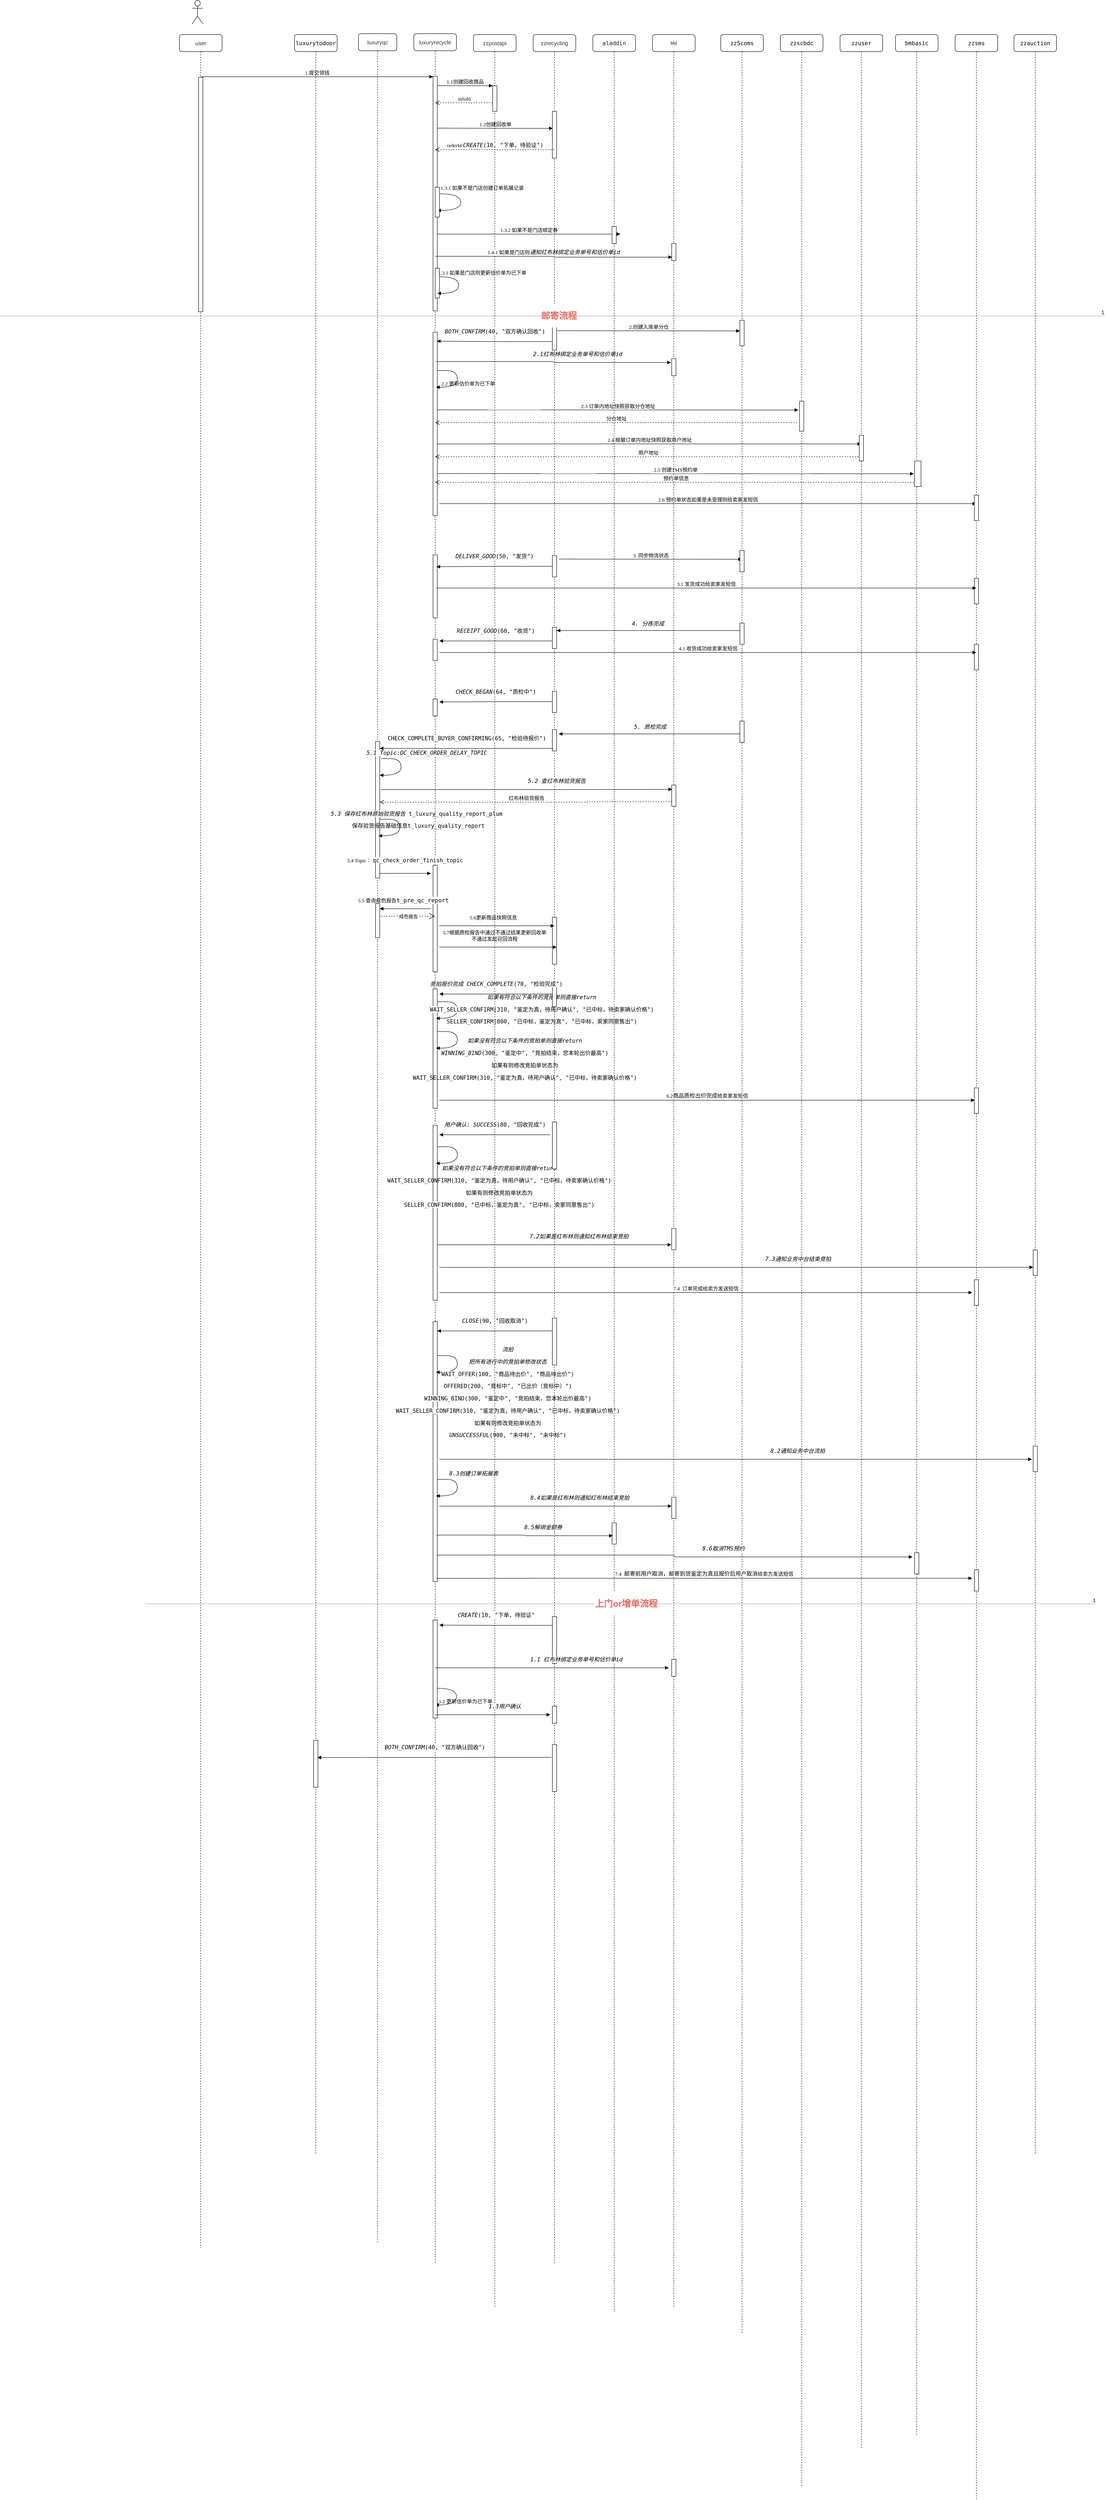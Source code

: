 <mxfile version="25.0.3">
  <diagram name="Page-1" id="13e1069c-82ec-6db2-03f1-153e76fe0fe0">
    <mxGraphModel dx="4602" dy="650" grid="1" gridSize="10" guides="1" tooltips="1" connect="1" arrows="1" fold="1" page="1" pageScale="1" pageWidth="3336" pageHeight="2654" background="none" math="0" shadow="0">
      <root>
        <mxCell id="0" />
        <mxCell id="1" parent="0" />
        <mxCell id="7baba1c4bc27f4b0-2" value="&lt;span style=&quot;color: rgb(50, 50, 50); font-family: &amp;quot;Microsoft YaHei&amp;quot;, 微软雅黑, Arial; font-size: 13px; background-color: rgba(255, 255, 255, 0.01);&quot;&gt;luxuryrecycle&lt;/span&gt;" style="shape=umlLifeline;perimeter=lifelinePerimeter;whiteSpace=wrap;html=1;container=1;collapsible=0;recursiveResize=0;outlineConnect=0;rounded=1;shadow=0;comic=0;labelBackgroundColor=none;strokeWidth=1;fontFamily=Verdana;fontSize=12;align=center;" parent="1" vertex="1">
          <mxGeometry x="260" y="78" width="100" height="5230" as="geometry" />
        </mxCell>
        <mxCell id="7baba1c4bc27f4b0-10" value="" style="html=1;points=[];perimeter=orthogonalPerimeter;rounded=0;shadow=0;comic=0;labelBackgroundColor=none;strokeWidth=1;fontFamily=Verdana;fontSize=12;align=center;" parent="7baba1c4bc27f4b0-2" vertex="1">
          <mxGeometry x="45" y="100" width="10" height="550" as="geometry" />
        </mxCell>
        <mxCell id="QEIL0zHNM75cnl0F3Fqv-4" value="1.3.1 如果不是门店创建订单拓展记录" style="html=1;verticalAlign=bottom;endArrow=block;labelBackgroundColor=none;fontFamily=Verdana;fontSize=12;elbow=vertical;edgeStyle=orthogonalEdgeStyle;curved=1;exitX=1.066;exitY=0.713;exitPerimeter=0;align=center;" parent="7baba1c4bc27f4b0-2" edge="1">
          <mxGeometry x="-0.315" y="50" relative="1" as="geometry">
            <mxPoint x="61" y="375.5" as="sourcePoint" />
            <mxPoint x="55" y="414.5" as="targetPoint" />
            <Array as="points">
              <mxPoint x="110" y="375.5" />
              <mxPoint x="110" y="414.5" />
            </Array>
            <mxPoint y="-5" as="offset" />
          </mxGeometry>
        </mxCell>
        <mxCell id="QEIL0zHNM75cnl0F3Fqv-5" value="" style="html=1;points=[];perimeter=orthogonalPerimeter;rounded=0;shadow=0;comic=0;labelBackgroundColor=none;strokeWidth=1;fontFamily=Verdana;fontSize=12;align=center;" parent="7baba1c4bc27f4b0-2" vertex="1">
          <mxGeometry x="50" y="360" width="10" height="70" as="geometry" />
        </mxCell>
        <mxCell id="QEIL0zHNM75cnl0F3Fqv-9" value="1.3.2 如果不是门店绑定券" style="html=1;verticalAlign=bottom;endArrow=block;labelBackgroundColor=none;fontFamily=Verdana;fontSize=12;edgeStyle=elbowEdgeStyle;elbow=horizontal;" parent="7baba1c4bc27f4b0-2" edge="1">
          <mxGeometry relative="1" as="geometry">
            <mxPoint x="55" y="470" as="sourcePoint" />
            <mxPoint x="484.5" y="470" as="targetPoint" />
          </mxGeometry>
        </mxCell>
        <mxCell id="FXH2Ixe-mfoifMFyd7sT-4" value="" style="html=1;points=[];perimeter=orthogonalPerimeter;rounded=0;shadow=0;comic=0;labelBackgroundColor=none;strokeWidth=1;fontFamily=Verdana;fontSize=12;align=center;" parent="7baba1c4bc27f4b0-2" vertex="1">
          <mxGeometry x="50" y="550" width="10" height="70" as="geometry" />
        </mxCell>
        <mxCell id="FXH2Ixe-mfoifMFyd7sT-5" value="1.3.1 如果是门店则更新估价单为已下单" style="html=1;verticalAlign=bottom;endArrow=block;labelBackgroundColor=none;fontFamily=Verdana;fontSize=12;elbow=vertical;edgeStyle=orthogonalEdgeStyle;curved=1;exitX=1.066;exitY=0.713;exitPerimeter=0;align=center;" parent="7baba1c4bc27f4b0-2" edge="1">
          <mxGeometry x="-0.338" y="55" relative="1" as="geometry">
            <mxPoint x="61" y="570" as="sourcePoint" />
            <mxPoint x="55" y="609" as="targetPoint" />
            <Array as="points">
              <mxPoint x="105" y="570" />
              <mxPoint x="105" y="609" />
            </Array>
            <mxPoint as="offset" />
          </mxGeometry>
        </mxCell>
        <mxCell id="FXH2Ixe-mfoifMFyd7sT-7" value="" style="html=1;points=[];perimeter=orthogonalPerimeter;rounded=0;shadow=0;comic=0;labelBackgroundColor=none;strokeColor=#000000;strokeWidth=1;fillColor=#FFFFFF;fontFamily=Verdana;fontSize=12;fontColor=#000000;align=center;" parent="7baba1c4bc27f4b0-2" vertex="1">
          <mxGeometry x="45" y="700" width="10" height="430" as="geometry" />
        </mxCell>
        <mxCell id="FXH2Ixe-mfoifMFyd7sT-22" value="2.2 更新估价单为已下单" style="html=1;verticalAlign=bottom;endArrow=block;labelBackgroundColor=none;fontFamily=Verdana;fontSize=12;elbow=vertical;edgeStyle=orthogonalEdgeStyle;curved=1;align=center;" parent="7baba1c4bc27f4b0-2" edge="1">
          <mxGeometry x="0.324" y="25" relative="1" as="geometry">
            <mxPoint x="57" y="790" as="sourcePoint" />
            <mxPoint x="52" y="829" as="targetPoint" />
            <Array as="points">
              <mxPoint x="50" y="790" />
              <mxPoint x="102" y="790" />
              <mxPoint x="102" y="829" />
            </Array>
            <mxPoint x="25" y="-24" as="offset" />
          </mxGeometry>
        </mxCell>
        <mxCell id="FXH2Ixe-mfoifMFyd7sT-23" value="" style="html=1;points=[];perimeter=orthogonalPerimeter;rounded=0;shadow=0;comic=0;labelBackgroundColor=none;strokeWidth=1;fontFamily=Verdana;fontSize=12;align=center;" parent="7baba1c4bc27f4b0-2" vertex="1">
          <mxGeometry x="45" y="1222" width="10" height="148" as="geometry" />
        </mxCell>
        <mxCell id="FXH2Ixe-mfoifMFyd7sT-52" value="" style="html=1;points=[];perimeter=orthogonalPerimeter;rounded=0;shadow=0;comic=0;labelBackgroundColor=none;strokeWidth=1;fontFamily=Verdana;fontSize=12;align=center;" parent="7baba1c4bc27f4b0-2" vertex="1">
          <mxGeometry x="45" y="1420" width="10" height="50" as="geometry" />
        </mxCell>
        <mxCell id="FXH2Ixe-mfoifMFyd7sT-57" value="" style="html=1;points=[];perimeter=orthogonalPerimeter;rounded=0;shadow=0;comic=0;labelBackgroundColor=none;strokeWidth=1;fontFamily=Verdana;fontSize=12;align=center;" parent="7baba1c4bc27f4b0-2" vertex="1">
          <mxGeometry x="45" y="1560" width="10" height="40" as="geometry" />
        </mxCell>
        <mxCell id="FXH2Ixe-mfoifMFyd7sT-73" value="" style="html=1;points=[];perimeter=orthogonalPerimeter;rounded=0;shadow=0;comic=0;labelBackgroundColor=none;strokeWidth=1;fontFamily=Verdana;fontSize=12;align=center;" parent="7baba1c4bc27f4b0-2" vertex="1">
          <mxGeometry x="45" y="1950" width="10" height="250" as="geometry" />
        </mxCell>
        <mxCell id="FXH2Ixe-mfoifMFyd7sT-84" value="" style="html=1;points=[];perimeter=orthogonalPerimeter;rounded=0;shadow=0;comic=0;labelBackgroundColor=none;strokeWidth=1;fontFamily=Verdana;fontSize=12;align=center;" parent="7baba1c4bc27f4b0-2" vertex="1">
          <mxGeometry x="45" y="2240" width="10" height="280" as="geometry" />
        </mxCell>
        <mxCell id="FXH2Ixe-mfoifMFyd7sT-87" value="&lt;div style=&quot;&quot;&gt;&lt;pre style=&quot;font-family: &amp;quot;JetBrains Mono&amp;quot;, monospace; font-size: 9.8pt;&quot;&gt;&lt;span style=&quot;font-style: italic; background-color: rgb(255, 255, 255);&quot;&gt;如果有符合以下条件的竞拍单则直接return&lt;/span&gt;&lt;/pre&gt;&lt;pre style=&quot;font-family: &amp;quot;JetBrains Mono&amp;quot;, monospace; font-size: 9.8pt;&quot;&gt;&lt;span style=&quot;background-color: rgb(255, 255, 255);&quot;&gt;WAIT_SELLER_CONFIRM&lt;span style=&quot;font-size: 9.8pt; white-space-collapse: collapse;&quot;&gt;(&lt;/span&gt;&lt;span style=&quot;font-size: 9.8pt; white-space-collapse: collapse;&quot;&gt;310&lt;/span&gt;&lt;span style=&quot;font-size: 9.8pt; white-space-collapse: collapse;&quot;&gt;, &lt;/span&gt;&lt;span style=&quot;font-size: 9.8pt; white-space-collapse: collapse;&quot;&gt;&quot;&lt;/span&gt;&lt;span style=&quot;font-size: 9.8pt; white-space-collapse: collapse; font-family: Menlo-Regular, monospace;&quot;&gt;鉴定为真，待用户确认&lt;/span&gt;&lt;span style=&quot;font-size: 9.8pt; white-space-collapse: collapse;&quot;&gt;&quot;&lt;/span&gt;&lt;span style=&quot;font-size: 9.8pt; white-space-collapse: collapse;&quot;&gt;, &lt;/span&gt;&lt;span style=&quot;font-size: 9.8pt; white-space-collapse: collapse;&quot;&gt;&quot;&lt;/span&gt;&lt;span style=&quot;font-size: 9.8pt; white-space-collapse: collapse; font-family: Menlo-Regular, monospace;&quot;&gt;已中标，待卖家确认价格&lt;/span&gt;&lt;span style=&quot;font-size: 9.8pt; white-space-collapse: collapse;&quot;&gt;&quot;&lt;/span&gt;&lt;span style=&quot;font-size: 9.8pt; white-space-collapse: collapse;&quot;&gt;)&lt;/span&gt;&lt;/span&gt;&lt;/pre&gt;&lt;pre style=&quot;font-family: &amp;quot;JetBrains Mono&amp;quot;, monospace; font-size: 9.8pt;&quot;&gt;&lt;span style=&quot;background-color: rgb(255, 255, 255);&quot;&gt;SELLER_CONFIRM&lt;span style=&quot;font-size: 9.8pt; white-space-collapse: collapse;&quot;&gt;(&lt;/span&gt;&lt;span style=&quot;font-size: 9.8pt; white-space-collapse: collapse;&quot;&gt;800&lt;/span&gt;&lt;span style=&quot;font-size: 9.8pt; white-space-collapse: collapse;&quot;&gt;, &lt;/span&gt;&lt;span style=&quot;font-size: 9.8pt; white-space-collapse: collapse;&quot;&gt;&quot;&lt;/span&gt;&lt;span style=&quot;font-size: 9.8pt; white-space-collapse: collapse; font-family: Menlo-Regular, monospace;&quot;&gt;已中标，鉴定为真&lt;/span&gt;&lt;span style=&quot;font-size: 9.8pt; white-space-collapse: collapse;&quot;&gt;&quot;&lt;/span&gt;&lt;span style=&quot;font-size: 9.8pt; white-space-collapse: collapse;&quot;&gt;, &lt;/span&gt;&lt;span style=&quot;font-size: 9.8pt; white-space-collapse: collapse;&quot;&gt;&quot;&lt;/span&gt;&lt;span style=&quot;font-size: 9.8pt; white-space-collapse: collapse; font-family: Menlo-Regular, monospace;&quot;&gt;已中标，卖家同意售出&lt;/span&gt;&lt;span style=&quot;font-size: 9.8pt; white-space-collapse: collapse;&quot;&gt;&quot;&lt;/span&gt;&lt;span style=&quot;font-size: 9.8pt; white-space-collapse: collapse;&quot;&gt;)&lt;/span&gt;&lt;/span&gt;&lt;/pre&gt;&lt;/div&gt;" style="html=1;verticalAlign=bottom;endArrow=block;labelBackgroundColor=none;fontFamily=Verdana;fontSize=12;elbow=vertical;edgeStyle=orthogonalEdgeStyle;curved=1;align=center;" parent="7baba1c4bc27f4b0-2" edge="1">
          <mxGeometry x="0.324" y="200" relative="1" as="geometry">
            <mxPoint x="56.95" y="2270" as="sourcePoint" />
            <mxPoint x="51.95" y="2309" as="targetPoint" />
            <Array as="points">
              <mxPoint x="49.95" y="2270" />
              <mxPoint x="101.95" y="2270" />
              <mxPoint x="101.95" y="2309" />
            </Array>
            <mxPoint x="198" y="-169" as="offset" />
          </mxGeometry>
        </mxCell>
        <mxCell id="FXH2Ixe-mfoifMFyd7sT-88" value="&lt;div style=&quot;&quot;&gt;&lt;pre style=&quot;font-family: &amp;quot;JetBrains Mono&amp;quot;, monospace; font-size: 9.8pt;&quot;&gt;&lt;span style=&quot;font-style: italic; background-color: rgb(255, 255, 255);&quot;&gt;如果没有符合以下条件的竞拍单则直接return&lt;/span&gt;&lt;/pre&gt;&lt;pre style=&quot;font-family: &amp;quot;JetBrains Mono&amp;quot;, monospace; font-size: 9.8pt;&quot;&gt;&lt;div style=&quot;&quot;&gt;&lt;pre style=&quot;font-family: &amp;quot;JetBrains Mono&amp;quot;, monospace; font-size: 9.8pt;&quot;&gt;&lt;span style=&quot;background-color: rgb(255, 255, 255);&quot;&gt;&lt;span style=&quot;font-style: italic;&quot;&gt;WINNING_BIND&lt;/span&gt;(300, &quot;&lt;span style=&quot;font-family: Menlo-Regular, monospace;&quot;&gt;鉴定中&lt;/span&gt;&quot;, &quot;&lt;span style=&quot;font-family: Menlo-Regular, monospace;&quot;&gt;竞拍结束，您本轮出价最高&lt;/span&gt;&quot;)&lt;/span&gt;&lt;/pre&gt;&lt;pre style=&quot;font-family: &amp;quot;JetBrains Mono&amp;quot;, monospace; font-size: 9.8pt;&quot;&gt;&lt;span style=&quot;background-color: rgb(255, 255, 255);&quot;&gt;如果有则修改竞拍单状态为&lt;/span&gt;&lt;/pre&gt;&lt;pre style=&quot;font-family: &amp;quot;JetBrains Mono&amp;quot;, monospace; font-size: 9.8pt;&quot;&gt;WAIT_SELLER_CONFIRM&lt;span style=&quot;font-size: 9.8pt; white-space-collapse: collapse;&quot;&gt;(&lt;/span&gt;&lt;span style=&quot;font-size: 9.8pt; white-space-collapse: collapse;&quot;&gt;310&lt;/span&gt;&lt;span style=&quot;font-size: 9.8pt; white-space-collapse: collapse;&quot;&gt;,&amp;nbsp;&lt;/span&gt;&lt;span style=&quot;font-size: 9.8pt; white-space-collapse: collapse;&quot;&gt;&quot;&lt;/span&gt;&lt;span style=&quot;font-size: 9.8pt; white-space-collapse: collapse; font-family: Menlo-Regular, monospace;&quot;&gt;鉴定为真，待用户确认&lt;/span&gt;&lt;span style=&quot;font-size: 9.8pt; white-space-collapse: collapse;&quot;&gt;&quot;&lt;/span&gt;&lt;span style=&quot;font-size: 9.8pt; white-space-collapse: collapse;&quot;&gt;,&amp;nbsp;&lt;/span&gt;&lt;span style=&quot;font-size: 9.8pt; white-space-collapse: collapse;&quot;&gt;&quot;&lt;/span&gt;&lt;span style=&quot;font-size: 9.8pt; white-space-collapse: collapse; font-family: Menlo-Regular, monospace;&quot;&gt;已中标，待卖家确认价格&lt;/span&gt;&lt;span style=&quot;font-size: 9.8pt; white-space-collapse: collapse;&quot;&gt;&quot;&lt;/span&gt;&lt;span style=&quot;font-size: 9.8pt; white-space-collapse: collapse;&quot;&gt;)&lt;/span&gt;&lt;/pre&gt;&lt;div&gt;&lt;span style=&quot;font-size: 9.8pt; white-space-collapse: collapse;&quot;&gt;&lt;br&gt;&lt;/span&gt;&lt;/div&gt;&lt;/div&gt;&lt;/pre&gt;&lt;/div&gt;" style="html=1;verticalAlign=bottom;endArrow=block;labelBackgroundColor=none;fontFamily=Verdana;fontSize=12;elbow=vertical;edgeStyle=orthogonalEdgeStyle;curved=1;align=center;" parent="7baba1c4bc27f4b0-2" edge="1">
          <mxGeometry x="0.324" y="199" relative="1" as="geometry">
            <mxPoint x="56.95" y="2340" as="sourcePoint" />
            <mxPoint x="51.95" y="2379" as="targetPoint" />
            <Array as="points">
              <mxPoint x="49.95" y="2340" />
              <mxPoint x="101.95" y="2340" />
              <mxPoint x="101.95" y="2379" />
            </Array>
            <mxPoint x="158" y="-78" as="offset" />
          </mxGeometry>
        </mxCell>
        <mxCell id="FXH2Ixe-mfoifMFyd7sT-95" value="" style="html=1;points=[];perimeter=orthogonalPerimeter;rounded=0;shadow=0;comic=0;labelBackgroundColor=none;strokeWidth=1;fontFamily=Verdana;fontSize=12;align=center;" parent="7baba1c4bc27f4b0-2" vertex="1">
          <mxGeometry x="45" y="2560" width="10" height="410" as="geometry" />
        </mxCell>
        <mxCell id="FXH2Ixe-mfoifMFyd7sT-97" value="&lt;div style=&quot;&quot;&gt;&lt;pre style=&quot;font-family: &amp;quot;JetBrains Mono&amp;quot;, monospace; font-size: 9.8pt;&quot;&gt;&lt;span style=&quot;font-style: italic; background-color: rgb(255, 255, 255);&quot;&gt;如果没有符合以下条件的竞拍单则直接return&lt;/span&gt;&lt;/pre&gt;&lt;pre style=&quot;font-family: &amp;quot;JetBrains Mono&amp;quot;, monospace; font-size: 9.8pt;&quot;&gt;&lt;div style=&quot;&quot;&gt;&lt;pre style=&quot;font-size: 9.8pt; font-family: &amp;quot;JetBrains Mono&amp;quot;, monospace;&quot;&gt;WAIT_SELLER_CONFIRM&lt;span style=&quot;font-size: 9.8pt; white-space-collapse: collapse;&quot;&gt;(&lt;/span&gt;&lt;span style=&quot;font-size: 9.8pt; white-space-collapse: collapse;&quot;&gt;310&lt;/span&gt;&lt;span style=&quot;font-size: 9.8pt; white-space-collapse: collapse;&quot;&gt;,&amp;nbsp;&lt;/span&gt;&lt;span style=&quot;font-size: 9.8pt; white-space-collapse: collapse;&quot;&gt;&quot;&lt;/span&gt;&lt;span style=&quot;font-size: 9.8pt; white-space-collapse: collapse; font-family: Menlo-Regular, monospace;&quot;&gt;鉴定为真，待用户确认&lt;/span&gt;&lt;span style=&quot;font-size: 9.8pt; white-space-collapse: collapse;&quot;&gt;&quot;&lt;/span&gt;&lt;span style=&quot;font-size: 9.8pt; white-space-collapse: collapse;&quot;&gt;,&amp;nbsp;&lt;/span&gt;&lt;span style=&quot;font-size: 9.8pt; white-space-collapse: collapse;&quot;&gt;&quot;&lt;/span&gt;&lt;span style=&quot;font-size: 9.8pt; white-space-collapse: collapse; font-family: Menlo-Regular, monospace;&quot;&gt;已中标，待卖家确认价格&lt;/span&gt;&lt;span style=&quot;font-size: 9.8pt; white-space-collapse: collapse;&quot;&gt;&quot;&lt;/span&gt;&lt;span style=&quot;font-size: 9.8pt; white-space-collapse: collapse;&quot;&gt;)&lt;/span&gt;&lt;/pre&gt;&lt;pre style=&quot;font-family: &amp;quot;JetBrains Mono&amp;quot;, monospace; font-size: 9.8pt;&quot;&gt;&lt;span style=&quot;background-color: rgb(255, 255, 255); font-size: 9.8pt; white-space-collapse: collapse;&quot;&gt;如果有则修改竞拍单状态为&lt;/span&gt;&lt;/pre&gt;&lt;pre style=&quot;font-family: &amp;quot;JetBrains Mono&amp;quot;, monospace; font-size: 9.8pt;&quot;&gt;&lt;span style=&quot;background-color: rgb(255, 255, 255);&quot;&gt;SELLER_CONFIRM&lt;span style=&quot;font-size: 9.8pt; white-space-collapse: collapse;&quot;&gt;(&lt;/span&gt;&lt;span style=&quot;font-size: 9.8pt; white-space-collapse: collapse;&quot;&gt;800&lt;/span&gt;&lt;span style=&quot;font-size: 9.8pt; white-space-collapse: collapse;&quot;&gt;,&amp;nbsp;&lt;/span&gt;&lt;span style=&quot;font-size: 9.8pt; white-space-collapse: collapse;&quot;&gt;&quot;&lt;/span&gt;&lt;span style=&quot;font-size: 9.8pt; white-space-collapse: collapse; font-family: Menlo-Regular, monospace;&quot;&gt;已中标，鉴定为真&lt;/span&gt;&lt;span style=&quot;font-size: 9.8pt; white-space-collapse: collapse;&quot;&gt;&quot;&lt;/span&gt;&lt;span style=&quot;font-size: 9.8pt; white-space-collapse: collapse;&quot;&gt;,&amp;nbsp;&lt;/span&gt;&lt;span style=&quot;font-size: 9.8pt; white-space-collapse: collapse;&quot;&gt;&quot;&lt;/span&gt;&lt;span style=&quot;font-size: 9.8pt; white-space-collapse: collapse; font-family: Menlo-Regular, monospace;&quot;&gt;已中标，卖家同意售出&lt;/span&gt;&lt;span style=&quot;font-size: 9.8pt; white-space-collapse: collapse;&quot;&gt;&quot;&lt;/span&gt;&lt;span style=&quot;font-size: 9.8pt; white-space-collapse: collapse;&quot;&gt;)&lt;/span&gt;&lt;/span&gt;&lt;/pre&gt;&lt;/div&gt;&lt;/pre&gt;&lt;/div&gt;" style="html=1;verticalAlign=bottom;endArrow=block;labelBackgroundColor=none;fontFamily=Verdana;fontSize=12;elbow=vertical;edgeStyle=orthogonalEdgeStyle;curved=1;align=center;" parent="7baba1c4bc27f4b0-2" edge="1">
          <mxGeometry x="0.324" y="156" relative="1" as="geometry">
            <mxPoint x="56.95" y="2610" as="sourcePoint" />
            <mxPoint x="51.95" y="2649" as="targetPoint" />
            <Array as="points">
              <mxPoint x="49.95" y="2610" />
              <mxPoint x="101.95" y="2610" />
              <mxPoint x="101.95" y="2649" />
            </Array>
            <mxPoint x="98" y="-35" as="offset" />
          </mxGeometry>
        </mxCell>
        <mxCell id="FXH2Ixe-mfoifMFyd7sT-114" value="&lt;font face=&quot;Menlo-Regular, monospace&quot;&gt;&lt;span style=&quot;font-size: 13.067px; background-color: rgb(255, 255, 255);&quot;&gt;&lt;i&gt;7.2如果是红布林则通知红布林结束竞拍&lt;/i&gt;&lt;/span&gt;&lt;/font&gt;" style="html=1;verticalAlign=bottom;endArrow=block;labelBackgroundColor=none;fontFamily=Verdana;fontSize=12;edgeStyle=elbowEdgeStyle;elbow=horizontal;entryX=-0.1;entryY=0.76;entryDx=0;entryDy=0;entryPerimeter=0;" parent="7baba1c4bc27f4b0-2" edge="1" target="FXH2Ixe-mfoifMFyd7sT-98">
          <mxGeometry x="0.208" y="9" relative="1" as="geometry">
            <mxPoint x="55" y="2840" as="sourcePoint" />
            <mxPoint x="621" y="2840" as="targetPoint" />
            <mxPoint as="offset" />
          </mxGeometry>
        </mxCell>
        <mxCell id="FXH2Ixe-mfoifMFyd7sT-121" value="" style="html=1;points=[];perimeter=orthogonalPerimeter;rounded=0;shadow=0;comic=0;labelBackgroundColor=none;strokeWidth=1;fontFamily=Verdana;fontSize=12;align=center;" parent="7baba1c4bc27f4b0-2" vertex="1">
          <mxGeometry x="45" y="3020" width="10" height="610" as="geometry" />
        </mxCell>
        <mxCell id="FXH2Ixe-mfoifMFyd7sT-122" value="&lt;div style=&quot;&quot;&gt;&lt;pre style=&quot;font-family: &amp;quot;JetBrains Mono&amp;quot;, monospace; font-size: 9.8pt;&quot;&gt;&lt;span style=&quot;font-size: 9.8pt; background-color: rgb(255, 255, 255);&quot;&gt;&lt;i&gt;流拍&lt;/i&gt;&lt;/span&gt;&lt;/pre&gt;&lt;pre style=&quot;font-family: &amp;quot;JetBrains Mono&amp;quot;, monospace; font-size: 9.8pt;&quot;&gt;&lt;span style=&quot;font-size: 9.8pt; background-color: rgb(255, 255, 255);&quot;&gt;&lt;i&gt;把所有进行中的竞拍单修改状态&lt;/i&gt;&lt;/span&gt;&lt;/pre&gt;&lt;pre style=&quot;font-family: &amp;quot;JetBrains Mono&amp;quot;, monospace; font-size: 9.8pt;&quot;&gt;&lt;span style=&quot;background-color: rgb(255, 255, 255);&quot;&gt;&lt;span style=&quot;font-size: 9.8pt; white-space-collapse: collapse;&quot;&gt;WAIT_OFFER&lt;/span&gt;&lt;span style=&quot;font-size: 9.8pt; white-space-collapse: collapse;&quot;&gt;(&lt;/span&gt;&lt;span style=&quot;font-size: 9.8pt; white-space-collapse: collapse;&quot;&gt;100&lt;/span&gt;&lt;span style=&quot;font-size: 9.8pt; white-space-collapse: collapse;&quot;&gt;, &lt;/span&gt;&lt;span style=&quot;font-size: 9.8pt; white-space-collapse: collapse;&quot;&gt;&quot;&lt;/span&gt;&lt;span style=&quot;font-size: 9.8pt; white-space-collapse: collapse; font-family: Menlo-Regular, monospace;&quot;&gt;商品待出价&lt;/span&gt;&lt;span style=&quot;font-size: 9.8pt; white-space-collapse: collapse;&quot;&gt;&quot;&lt;/span&gt;&lt;span style=&quot;font-size: 9.8pt; white-space-collapse: collapse;&quot;&gt;, &lt;/span&gt;&lt;span style=&quot;font-size: 9.8pt; white-space-collapse: collapse;&quot;&gt;&quot;&lt;/span&gt;&lt;span style=&quot;font-size: 9.8pt; white-space-collapse: collapse; font-family: Menlo-Regular, monospace;&quot;&gt;商品待出价&lt;/span&gt;&lt;span style=&quot;font-size: 9.8pt; white-space-collapse: collapse;&quot;&gt;&quot;&lt;/span&gt;&lt;span style=&quot;font-size: 9.8pt; white-space-collapse: collapse;&quot;&gt;)&lt;/span&gt;&lt;/span&gt;&lt;/pre&gt;&lt;pre style=&quot;font-family: &amp;quot;JetBrains Mono&amp;quot;, monospace; font-size: 9.8pt;&quot;&gt;&lt;span style=&quot;background-color: rgb(255, 255, 255);&quot;&gt;OFFERED&lt;span style=&quot;font-size: 9.8pt; white-space-collapse: collapse;&quot;&gt;(&lt;/span&gt;&lt;span style=&quot;font-size: 9.8pt; white-space-collapse: collapse;&quot;&gt;200&lt;/span&gt;&lt;span style=&quot;font-size: 9.8pt; white-space-collapse: collapse;&quot;&gt;, &lt;/span&gt;&lt;span style=&quot;font-size: 9.8pt; white-space-collapse: collapse;&quot;&gt;&quot;&lt;/span&gt;&lt;span style=&quot;font-size: 9.8pt; white-space-collapse: collapse; font-family: Menlo-Regular, monospace;&quot;&gt;竞标中&lt;/span&gt;&lt;span style=&quot;font-size: 9.8pt; white-space-collapse: collapse;&quot;&gt;&quot;&lt;/span&gt;&lt;span style=&quot;font-size: 9.8pt; white-space-collapse: collapse;&quot;&gt;, &lt;/span&gt;&lt;span style=&quot;font-size: 9.8pt; white-space-collapse: collapse;&quot;&gt;&quot;&lt;/span&gt;&lt;span style=&quot;font-size: 9.8pt; white-space-collapse: collapse; font-family: Menlo-Regular, monospace;&quot;&gt;已出价（竞标中）&lt;/span&gt;&lt;span style=&quot;font-size: 9.8pt; white-space-collapse: collapse;&quot;&gt;&quot;&lt;/span&gt;&lt;span style=&quot;font-size: 9.8pt; white-space-collapse: collapse;&quot;&gt;)&lt;/span&gt;&lt;/span&gt;&lt;/pre&gt;&lt;pre style=&quot;font-family: &amp;quot;JetBrains Mono&amp;quot;, monospace; font-size: 9.8pt;&quot;&gt;&lt;span style=&quot;background-color: rgb(255, 255, 255);&quot;&gt;WINNING_BIND&lt;span style=&quot;font-size: 9.8pt; white-space-collapse: collapse;&quot;&gt;(&lt;/span&gt;&lt;span style=&quot;font-size: 9.8pt; white-space-collapse: collapse;&quot;&gt;300&lt;/span&gt;&lt;span style=&quot;font-size: 9.8pt; white-space-collapse: collapse;&quot;&gt;, &lt;/span&gt;&lt;span style=&quot;font-size: 9.8pt; white-space-collapse: collapse;&quot;&gt;&quot;&lt;/span&gt;&lt;span style=&quot;font-size: 9.8pt; white-space-collapse: collapse; font-family: Menlo-Regular, monospace;&quot;&gt;鉴定中&lt;/span&gt;&lt;span style=&quot;font-size: 9.8pt; white-space-collapse: collapse;&quot;&gt;&quot;&lt;/span&gt;&lt;span style=&quot;font-size: 9.8pt; white-space-collapse: collapse;&quot;&gt;, &lt;/span&gt;&lt;span style=&quot;font-size: 9.8pt; white-space-collapse: collapse;&quot;&gt;&quot;&lt;/span&gt;&lt;span style=&quot;font-size: 9.8pt; white-space-collapse: collapse; font-family: Menlo-Regular, monospace;&quot;&gt;竞拍结束，您本轮出价最高&lt;/span&gt;&lt;span style=&quot;font-size: 9.8pt; white-space-collapse: collapse;&quot;&gt;&quot;&lt;/span&gt;&lt;span style=&quot;font-size: 9.8pt; white-space-collapse: collapse;&quot;&gt;)&lt;/span&gt;&lt;/span&gt;&lt;/pre&gt;&lt;pre style=&quot;font-family: &amp;quot;JetBrains Mono&amp;quot;, monospace; font-size: 9.8pt;&quot;&gt;&lt;span style=&quot;background-color: rgb(255, 255, 255);&quot;&gt;&lt;span style=&quot;font-size: 9.8pt; white-space-collapse: collapse;&quot;&gt;WAIT_SELLER_CONFIRM&lt;/span&gt;&lt;span style=&quot;font-size: 9.8pt; white-space-collapse: collapse;&quot;&gt;(&lt;/span&gt;&lt;span style=&quot;font-size: 9.8pt; white-space-collapse: collapse;&quot;&gt;310&lt;/span&gt;&lt;span style=&quot;font-size: 9.8pt; white-space-collapse: collapse;&quot;&gt;,&amp;nbsp;&lt;/span&gt;&lt;span style=&quot;font-size: 9.8pt; white-space-collapse: collapse;&quot;&gt;&quot;&lt;/span&gt;&lt;span style=&quot;font-size: 9.8pt; white-space-collapse: collapse; font-family: Menlo-Regular, monospace;&quot;&gt;鉴定为真，待用户确认&lt;/span&gt;&lt;span style=&quot;font-size: 9.8pt; white-space-collapse: collapse;&quot;&gt;&quot;&lt;/span&gt;&lt;span style=&quot;font-size: 9.8pt; white-space-collapse: collapse;&quot;&gt;,&amp;nbsp;&lt;/span&gt;&lt;span style=&quot;font-size: 9.8pt; white-space-collapse: collapse;&quot;&gt;&quot;&lt;/span&gt;&lt;span style=&quot;font-size: 9.8pt; white-space-collapse: collapse; font-family: Menlo-Regular, monospace;&quot;&gt;已中标，待卖家确认价格&lt;/span&gt;&lt;span style=&quot;font-size: 9.8pt; white-space-collapse: collapse;&quot;&gt;&quot;&lt;/span&gt;&lt;span style=&quot;font-size: 9.8pt; white-space-collapse: collapse;&quot;&gt;)&lt;/span&gt;&lt;/span&gt;&lt;/pre&gt;&lt;pre style=&quot;font-family: &amp;quot;JetBrains Mono&amp;quot;, monospace; font-size: 9.8pt;&quot;&gt;&lt;div style=&quot;&quot;&gt;&lt;pre style=&quot;font-family: &amp;quot;JetBrains Mono&amp;quot;, monospace; font-size: 9.8pt;&quot;&gt;&lt;span style=&quot;background-color: rgb(255, 255, 255); font-size: 9.8pt; white-space-collapse: collapse;&quot;&gt;如果有则修改竞拍单状态为&lt;/span&gt;&lt;/pre&gt;&lt;pre style=&quot;font-family: &amp;quot;JetBrains Mono&amp;quot;, monospace; font-size: 9.8pt;&quot;&gt;&lt;div style=&quot;&quot;&gt;&lt;pre style=&quot;font-family: &amp;quot;JetBrains Mono&amp;quot;, monospace; font-size: 9.8pt;&quot;&gt;&lt;span style=&quot;background-color: rgb(255, 255, 255);&quot;&gt;&lt;span style=&quot;font-style: italic;&quot;&gt;UNSUCCESSFUL&lt;/span&gt;(900, &quot;&lt;span style=&quot;font-family: Menlo-Regular, monospace;&quot;&gt;未中标&lt;/span&gt;&quot;, &quot;&lt;span style=&quot;font-family: Menlo-Regular, monospace;&quot;&gt;未中标&lt;/span&gt;&quot;)&lt;/span&gt;&lt;/pre&gt;&lt;/div&gt;&lt;/pre&gt;&lt;/div&gt;&lt;/pre&gt;&lt;/div&gt;" style="html=1;verticalAlign=bottom;endArrow=block;labelBackgroundColor=none;fontFamily=Verdana;fontSize=12;elbow=vertical;edgeStyle=orthogonalEdgeStyle;curved=1;align=center;" parent="7baba1c4bc27f4b0-2" edge="1">
          <mxGeometry x="0.324" y="208" relative="1" as="geometry">
            <mxPoint x="56.95" y="3100" as="sourcePoint" />
            <mxPoint x="51.95" y="3139" as="targetPoint" />
            <Array as="points">
              <mxPoint x="49.95" y="3100" />
              <mxPoint x="101.95" y="3100" />
              <mxPoint x="101.95" y="3139" />
            </Array>
            <mxPoint x="118" y="-37" as="offset" />
          </mxGeometry>
        </mxCell>
        <mxCell id="FXH2Ixe-mfoifMFyd7sT-127" value="&lt;div style=&quot;&quot;&gt;&lt;pre style=&quot;font-family: &amp;quot;JetBrains Mono&amp;quot;, monospace; font-size: 9.8pt;&quot;&gt;&lt;span style=&quot;background-color: rgb(255, 255, 255);&quot;&gt;&lt;i&gt;8.3创建订单拓展表&lt;/i&gt;&lt;/span&gt;&lt;/pre&gt;&lt;/div&gt;" style="html=1;verticalAlign=bottom;endArrow=block;labelBackgroundColor=none;fontFamily=Verdana;fontSize=12;elbow=vertical;edgeStyle=orthogonalEdgeStyle;curved=1;align=center;" parent="7baba1c4bc27f4b0-2" edge="1">
          <mxGeometry x="-0.068" y="38" relative="1" as="geometry">
            <mxPoint x="56.95" y="3390" as="sourcePoint" />
            <mxPoint x="51.95" y="3429" as="targetPoint" />
            <Array as="points">
              <mxPoint x="49.95" y="3390" />
              <mxPoint x="101.95" y="3390" />
              <mxPoint x="101.95" y="3429" />
            </Array>
            <mxPoint as="offset" />
          </mxGeometry>
        </mxCell>
        <mxCell id="hnth_sKA0RJSxvPYAupj-7" value="1.2 更新估价单为已下单" style="html=1;verticalAlign=bottom;endArrow=block;labelBackgroundColor=none;fontFamily=Verdana;fontSize=12;elbow=vertical;edgeStyle=orthogonalEdgeStyle;curved=1;align=center;" edge="1" parent="7baba1c4bc27f4b0-2">
          <mxGeometry x="0.324" y="25" relative="1" as="geometry">
            <mxPoint x="55" y="3880" as="sourcePoint" />
            <mxPoint x="50" y="3919" as="targetPoint" />
            <Array as="points">
              <mxPoint x="100" y="3880.5" />
              <mxPoint x="100" y="3919.5" />
            </Array>
            <mxPoint x="25" y="-24" as="offset" />
          </mxGeometry>
        </mxCell>
        <mxCell id="hnth_sKA0RJSxvPYAupj-4" value="" style="html=1;points=[];perimeter=orthogonalPerimeter;rounded=0;shadow=0;comic=0;labelBackgroundColor=none;strokeWidth=1;fontFamily=Verdana;fontSize=12;align=center;" vertex="1" parent="7baba1c4bc27f4b0-2">
          <mxGeometry x="45" y="3720" width="10" height="230" as="geometry" />
        </mxCell>
        <mxCell id="QEIL0zHNM75cnl0F3Fqv-7" value="1.2创建回收单" style="html=1;verticalAlign=bottom;endArrow=block;labelBackgroundColor=none;fontFamily=Verdana;fontSize=12;edgeStyle=elbowEdgeStyle;elbow=vertical;entryX=0.1;entryY=0.364;entryDx=0;entryDy=0;entryPerimeter=0;" parent="7baba1c4bc27f4b0-2" target="7baba1c4bc27f4b0-16" edge="1">
          <mxGeometry relative="1" as="geometry">
            <mxPoint x="55" y="221.5" as="sourcePoint" />
            <mxPoint x="320" y="222" as="targetPoint" />
            <Array as="points">
              <mxPoint x="80" y="222" />
            </Array>
          </mxGeometry>
        </mxCell>
        <mxCell id="FXH2Ixe-mfoifMFyd7sT-24" value="2.3 订单内地址快照获取分仓地址" style="html=1;verticalAlign=bottom;endArrow=block;labelBackgroundColor=none;fontFamily=Verdana;fontSize=12;edgeStyle=elbowEdgeStyle;elbow=vertical;entryX=-0.3;entryY=0.3;entryDx=0;entryDy=0;entryPerimeter=0;" parent="7baba1c4bc27f4b0-2" edge="1" target="FXH2Ixe-mfoifMFyd7sT-27">
          <mxGeometry relative="1" as="geometry">
            <mxPoint x="55" y="882" as="sourcePoint" />
            <mxPoint x="913" y="882.1" as="targetPoint" />
          </mxGeometry>
        </mxCell>
        <mxCell id="FXH2Ixe-mfoifMFyd7sT-34" value="2.4 根据订单内地址快照获取用户地址" style="html=1;verticalAlign=bottom;endArrow=block;labelBackgroundColor=none;fontFamily=Verdana;fontSize=12;edgeStyle=elbowEdgeStyle;elbow=vertical;" parent="7baba1c4bc27f4b0-2" target="FXH2Ixe-mfoifMFyd7sT-30" edge="1">
          <mxGeometry relative="1" as="geometry">
            <mxPoint x="55" y="962" as="sourcePoint" />
            <mxPoint x="1040" y="966" as="targetPoint" />
          </mxGeometry>
        </mxCell>
        <mxCell id="FXH2Ixe-mfoifMFyd7sT-38" value="2.5 创建TMS预约单" style="html=1;verticalAlign=bottom;endArrow=block;labelBackgroundColor=none;fontFamily=Verdana;fontSize=12;edgeStyle=elbowEdgeStyle;elbow=vertical;exitX=1;exitY=0.835;exitDx=0;exitDy=0;exitPerimeter=0;entryX=-0.133;entryY=0.5;entryDx=0;entryDy=0;entryPerimeter=0;" parent="7baba1c4bc27f4b0-2" target="FXH2Ixe-mfoifMFyd7sT-37" edge="1">
          <mxGeometry relative="1" as="geometry">
            <mxPoint x="55" y="1031.5" as="sourcePoint" />
            <mxPoint x="1184.005" y="1032" as="targetPoint" />
            <Array as="points">
              <mxPoint x="66.5" y="1032" />
            </Array>
          </mxGeometry>
        </mxCell>
        <mxCell id="FXH2Ixe-mfoifMFyd7sT-120" value="&lt;div style=&quot;&quot;&gt;&lt;pre style=&quot;font-family: &amp;quot;JetBrains Mono&amp;quot;, monospace; font-size: 9.8pt;&quot;&gt;&lt;div style=&quot;&quot;&gt;&lt;pre style=&quot;font-family: &amp;quot;JetBrains Mono&amp;quot;, monospace; font-size: 9.8pt;&quot;&gt;&lt;div style=&quot;&quot;&gt;&lt;pre style=&quot;font-family: &amp;quot;JetBrains Mono&amp;quot;, monospace; font-size: 9.8pt;&quot;&gt;&lt;div style=&quot;&quot;&gt;&lt;pre style=&quot;font-family: &amp;quot;JetBrains Mono&amp;quot;, monospace; font-size: 9.8pt;&quot;&gt;&lt;div style=&quot;&quot;&gt;&lt;pre style=&quot;font-family: &amp;quot;JetBrains Mono&amp;quot;, monospace; font-size: 9.8pt;&quot;&gt;&lt;div style=&quot;&quot;&gt;&lt;pre style=&quot;font-family: &amp;quot;JetBrains Mono&amp;quot;, monospace; font-size: 9.8pt;&quot;&gt;&lt;span style=&quot;background-color: rgb(255, 255, 255);&quot;&gt;&lt;span style=&quot;font-style: italic;&quot;&gt;CLOSE&lt;/span&gt;(90, &quot;&lt;span style=&quot;font-family: Menlo-Regular, monospace;&quot;&gt;回收取消&lt;/span&gt;&quot;)&lt;/span&gt;&lt;/pre&gt;&lt;/div&gt;&lt;/pre&gt;&lt;/div&gt;&lt;/pre&gt;&lt;/div&gt;&lt;/pre&gt;&lt;/div&gt;&lt;/pre&gt;&lt;/div&gt;&lt;/pre&gt;&lt;/div&gt;" style="html=1;verticalAlign=bottom;endArrow=block;labelBackgroundColor=none;fontFamily=Verdana;fontSize=12;edgeStyle=elbowEdgeStyle;elbow=horizontal;" parent="7baba1c4bc27f4b0-2" edge="1">
          <mxGeometry relative="1" as="geometry">
            <mxPoint x="325" y="3042" as="sourcePoint" />
            <mxPoint x="55" y="3042" as="targetPoint" />
            <Array as="points">
              <mxPoint x="190" y="3059" />
            </Array>
          </mxGeometry>
        </mxCell>
        <mxCell id="7baba1c4bc27f4b0-3" value="&lt;span style=&quot;color: rgb(50, 50, 50); font-family: &amp;quot;Microsoft YaHei&amp;quot;, 微软雅黑, Arial; font-size: 13px; background-color: rgba(255, 255, 255, 0.01);&quot;&gt;zzpostapi&lt;/span&gt;" style="shape=umlLifeline;perimeter=lifelinePerimeter;whiteSpace=wrap;html=1;container=1;collapsible=0;recursiveResize=0;outlineConnect=0;rounded=1;shadow=0;comic=0;labelBackgroundColor=none;strokeWidth=1;fontFamily=Verdana;fontSize=12;align=center;" parent="1" vertex="1">
          <mxGeometry x="400" y="80" width="100" height="5330" as="geometry" />
        </mxCell>
        <mxCell id="7baba1c4bc27f4b0-13" value="" style="html=1;points=[];perimeter=orthogonalPerimeter;rounded=0;shadow=0;comic=0;labelBackgroundColor=none;strokeWidth=1;fontFamily=Verdana;fontSize=12;align=center;" parent="7baba1c4bc27f4b0-3" vertex="1">
          <mxGeometry x="45" y="120" width="10" height="60" as="geometry" />
        </mxCell>
        <mxCell id="QEIL0zHNM75cnl0F3Fqv-3" value="infoId" style="html=1;verticalAlign=bottom;endArrow=open;dashed=1;endSize=8;labelBackgroundColor=none;fontFamily=Verdana;fontSize=12;edgeStyle=elbowEdgeStyle;elbow=vertical;" parent="7baba1c4bc27f4b0-3" edge="1">
          <mxGeometry relative="1" as="geometry">
            <mxPoint x="-90" y="160" as="targetPoint" />
            <Array as="points">
              <mxPoint x="-10" y="160" />
              <mxPoint x="20" y="160" />
            </Array>
            <mxPoint x="45" y="160" as="sourcePoint" />
          </mxGeometry>
        </mxCell>
        <mxCell id="FXH2Ixe-mfoifMFyd7sT-9" value="&lt;div style=&quot;&quot;&gt;&lt;pre style=&quot;font-family: &amp;quot;JetBrains Mono&amp;quot;, monospace; font-size: 9.8pt;&quot;&gt;&lt;span style=&quot;background-color: rgb(255, 255, 255);&quot;&gt;&lt;span style=&quot;font-style: italic;&quot;&gt;BOTH_CONFIRM&lt;/span&gt;(&lt;span style=&quot;font-size: 9.8pt; white-space-collapse: collapse;&quot;&gt;40&lt;/span&gt;&lt;span style=&quot;font-size: 9.8pt; white-space-collapse: collapse;&quot;&gt;, &lt;/span&gt;&lt;span style=&quot;font-size: 9.8pt; white-space-collapse: collapse;&quot;&gt;&quot;&lt;/span&gt;&lt;span style=&quot;font-size: 9.8pt; white-space-collapse: collapse; font-family: Menlo-Regular, monospace;&quot;&gt;双方确认回收&lt;/span&gt;&lt;span style=&quot;font-size: 9.8pt; white-space-collapse: collapse;&quot;&gt;&quot;&lt;/span&gt;&lt;span style=&quot;font-size: 9.8pt; white-space-collapse: collapse;&quot;&gt;)&lt;/span&gt;&lt;/span&gt;&lt;/pre&gt;&lt;/div&gt;" style="html=1;verticalAlign=bottom;endArrow=block;labelBackgroundColor=none;fontFamily=Verdana;fontSize=12;edgeStyle=elbowEdgeStyle;elbow=horizontal;entryX=0.9;entryY=0.049;entryDx=0;entryDy=0;entryPerimeter=0;" parent="7baba1c4bc27f4b0-3" edge="1" target="FXH2Ixe-mfoifMFyd7sT-7">
          <mxGeometry relative="1" as="geometry">
            <mxPoint x="187" y="720" as="sourcePoint" />
            <mxPoint x="-80" y="720" as="targetPoint" />
            <Array as="points">
              <mxPoint x="40" y="735" />
            </Array>
          </mxGeometry>
        </mxCell>
        <mxCell id="FXH2Ixe-mfoifMFyd7sT-93" value="&lt;div style=&quot;&quot;&gt;&lt;pre style=&quot;font-family: &amp;quot;JetBrains Mono&amp;quot;, monospace; font-size: 9.8pt;&quot;&gt;&lt;div style=&quot;&quot;&gt;&lt;pre style=&quot;font-family: &amp;quot;JetBrains Mono&amp;quot;, monospace; font-size: 9.8pt;&quot;&gt;&lt;div style=&quot;&quot;&gt;&lt;pre style=&quot;font-family: &amp;quot;JetBrains Mono&amp;quot;, monospace; font-size: 9.8pt;&quot;&gt;&lt;div style=&quot;&quot;&gt;&lt;pre style=&quot;font-family: &amp;quot;JetBrains Mono&amp;quot;, monospace; font-size: 9.8pt;&quot;&gt;&lt;div style=&quot;&quot;&gt;&lt;pre style=&quot;font-family: &amp;quot;JetBrains Mono&amp;quot;, monospace; font-size: 9.8pt;&quot;&gt;&lt;span style=&quot;background-color: rgb(255, 255, 255);&quot;&gt;&lt;span style=&quot;font-style: italic;&quot;&gt;用户确认: SUCCESS&lt;/span&gt;(80, &quot;&lt;span style=&quot;font-family: Menlo-Regular, monospace;&quot;&gt;回收完成&lt;/span&gt;&quot;)&lt;/span&gt;&lt;/pre&gt;&lt;/div&gt;&lt;/pre&gt;&lt;/div&gt;&lt;/pre&gt;&lt;/div&gt;&lt;/pre&gt;&lt;/div&gt;&lt;/pre&gt;&lt;/div&gt;" style="html=1;verticalAlign=bottom;endArrow=block;labelBackgroundColor=none;fontFamily=Verdana;fontSize=12;edgeStyle=elbowEdgeStyle;elbow=horizontal;" parent="7baba1c4bc27f4b0-3" edge="1">
          <mxGeometry relative="1" as="geometry">
            <mxPoint x="180" y="2580" as="sourcePoint" />
            <mxPoint x="-80" y="2580" as="targetPoint" />
            <Array as="points">
              <mxPoint x="45" y="2597" />
            </Array>
          </mxGeometry>
        </mxCell>
        <mxCell id="FXH2Ixe-mfoifMFyd7sT-3" value="&lt;span style=&quot;background-color: rgb(255, 255, 255);&quot;&gt;1.4.1 如果是门店则&lt;span style=&quot;font-family: Menlo-Regular, monospace; font-size: 9.8pt; font-style: italic;&quot;&gt;通知红布林绑定业务单号和估价单&lt;/span&gt;&lt;span style=&quot;font-size: 9.8pt; font-style: italic; font-family: &amp;quot;JetBrains Mono&amp;quot;, monospace;&quot;&gt;id&lt;/span&gt;&lt;/span&gt;" style="html=1;verticalAlign=bottom;endArrow=block;labelBackgroundColor=none;fontFamily=Verdana;fontSize=12;edgeStyle=elbowEdgeStyle;elbow=horizontal;entryX=0.1;entryY=0.8;entryDx=0;entryDy=0;entryPerimeter=0;" parent="7baba1c4bc27f4b0-3" target="FXH2Ixe-mfoifMFyd7sT-1" edge="1">
          <mxGeometry relative="1" as="geometry">
            <mxPoint x="-90" y="520" as="sourcePoint" />
            <mxPoint x="474" y="520" as="targetPoint" />
          </mxGeometry>
        </mxCell>
        <mxCell id="FXH2Ixe-mfoifMFyd7sT-20" value="&lt;span style=&quot;background-color: rgb(255, 255, 255);&quot;&gt;&lt;span style=&quot;font-family: Menlo-Regular, monospace; font-size: 9.8pt; font-style: italic;&quot;&gt;2.1红布林绑定业务单号和估价单&lt;/span&gt;&lt;span style=&quot;font-size: 9.8pt; font-style: italic; font-family: &amp;quot;JetBrains Mono&amp;quot;, monospace;&quot;&gt;id&lt;/span&gt;&lt;/span&gt;" style="html=1;verticalAlign=bottom;endArrow=block;labelBackgroundColor=none;fontFamily=Verdana;fontSize=12;edgeStyle=elbowEdgeStyle;elbow=horizontal;entryX=-0.2;entryY=0.225;entryDx=0;entryDy=0;entryPerimeter=0;exitX=0.8;exitY=0.16;exitDx=0;exitDy=0;exitPerimeter=0;" parent="7baba1c4bc27f4b0-3" target="FXH2Ixe-mfoifMFyd7sT-21" edge="1" source="FXH2Ixe-mfoifMFyd7sT-7">
          <mxGeometry x="0.208" y="9" relative="1" as="geometry">
            <mxPoint x="-90" y="769" as="sourcePoint" />
            <mxPoint x="472" y="770" as="targetPoint" />
            <mxPoint as="offset" />
          </mxGeometry>
        </mxCell>
        <mxCell id="hnth_sKA0RJSxvPYAupj-42" value="&lt;div style=&quot;&quot;&gt;&lt;pre style=&quot;font-family: &amp;quot;JetBrains Mono&amp;quot;, monospace; font-size: 9.8pt;&quot;&gt;&lt;div style=&quot;&quot;&gt;&lt;pre style=&quot;font-family: &amp;quot;JetBrains Mono&amp;quot;, monospace; font-size: 9.8pt;&quot;&gt;&lt;div style=&quot;&quot;&gt;&lt;pre style=&quot;font-family: &amp;quot;JetBrains Mono&amp;quot;, monospace; font-size: 9.8pt;&quot;&gt;&lt;div style=&quot;&quot;&gt;&lt;pre style=&quot;font-family: &amp;quot;JetBrains Mono&amp;quot;, monospace; font-size: 9.8pt;&quot;&gt;&lt;div style=&quot;&quot;&gt;&lt;pre style=&quot;font-family: &amp;quot;JetBrains Mono&amp;quot;, monospace; font-size: 9.8pt;&quot;&gt;&lt;div style=&quot;&quot;&gt;&lt;pre style=&quot;font-family: &amp;quot;JetBrains Mono&amp;quot;, monospace; font-size: 9.8pt;&quot;&gt;&lt;span style=&quot;background-color: rgb(255, 255, 255);&quot;&gt;&lt;span style=&quot;font-style: italic;&quot;&gt;BOTH_CONFIRM&lt;/span&gt;(&lt;span style=&quot;font-size: 9.8pt; white-space-collapse: collapse;&quot;&gt;40&lt;/span&gt;&lt;span style=&quot;font-size: 9.8pt; white-space-collapse: collapse;&quot;&gt;,&amp;nbsp;&lt;/span&gt;&lt;span style=&quot;font-size: 9.8pt; white-space-collapse: collapse;&quot;&gt;&quot;&lt;/span&gt;&lt;span style=&quot;font-size: 9.8pt; white-space-collapse: collapse; font-family: Menlo-Regular, monospace;&quot;&gt;双方确认回收&lt;/span&gt;&lt;span style=&quot;font-size: 9.8pt; white-space-collapse: collapse;&quot;&gt;&quot;&lt;/span&gt;&lt;span style=&quot;font-size: 9.8pt; white-space-collapse: collapse;&quot;&gt;)&lt;/span&gt;&lt;/span&gt;&lt;/pre&gt;&lt;/div&gt;&lt;/pre&gt;&lt;/div&gt;&lt;/pre&gt;&lt;/div&gt;&lt;/pre&gt;&lt;/div&gt;&lt;/pre&gt;&lt;/div&gt;&lt;/pre&gt;&lt;/div&gt;" style="html=1;verticalAlign=bottom;endArrow=block;labelBackgroundColor=none;fontFamily=Verdana;fontSize=12;edgeStyle=elbowEdgeStyle;elbow=horizontal;exitX=0.1;exitY=0.186;exitDx=0;exitDy=0;exitPerimeter=0;entryX=0.9;entryY=0.368;entryDx=0;entryDy=0;entryPerimeter=0;" edge="1" parent="7baba1c4bc27f4b0-3" target="hnth_sKA0RJSxvPYAupj-31">
          <mxGeometry relative="1" as="geometry">
            <mxPoint x="183" y="4040" as="sourcePoint" />
            <mxPoint x="-83" y="4040" as="targetPoint" />
            <Array as="points">
              <mxPoint x="42" y="4057" />
            </Array>
          </mxGeometry>
        </mxCell>
        <mxCell id="7baba1c4bc27f4b0-4" value="&lt;span style=&quot;color: rgb(50, 50, 50); font-family: &amp;quot;Microsoft YaHei&amp;quot;, 微软雅黑, Arial; font-size: 13px; background-color: rgba(255, 255, 255, 0.01);&quot;&gt;zzrecycling&lt;/span&gt;" style="shape=umlLifeline;perimeter=lifelinePerimeter;whiteSpace=wrap;html=1;container=1;collapsible=0;recursiveResize=0;outlineConnect=0;rounded=1;shadow=0;comic=0;labelBackgroundColor=none;strokeWidth=1;fontFamily=Verdana;fontSize=12;align=center;" parent="1" vertex="1">
          <mxGeometry x="540" y="80" width="100" height="5230" as="geometry" />
        </mxCell>
        <mxCell id="FXH2Ixe-mfoifMFyd7sT-12" value="" style="html=1;points=[];perimeter=orthogonalPerimeter;rounded=0;shadow=0;comic=0;labelBackgroundColor=none;strokeWidth=1;fontFamily=Verdana;fontSize=12;align=center;" parent="7baba1c4bc27f4b0-4" vertex="1">
          <mxGeometry x="45" y="670" width="10" height="70" as="geometry" />
        </mxCell>
        <mxCell id="FXH2Ixe-mfoifMFyd7sT-15" value="" style="html=1;points=[];perimeter=orthogonalPerimeter;rounded=0;shadow=0;comic=0;labelBackgroundColor=none;strokeWidth=1;fontFamily=Verdana;fontSize=12;align=center;" parent="7baba1c4bc27f4b0-4" vertex="1">
          <mxGeometry x="45" y="1222" width="10" height="50" as="geometry" />
        </mxCell>
        <mxCell id="FXH2Ixe-mfoifMFyd7sT-49" value="" style="html=1;points=[];perimeter=orthogonalPerimeter;rounded=0;shadow=0;comic=0;labelBackgroundColor=none;strokeWidth=1;fontFamily=Verdana;fontSize=12;align=center;" parent="7baba1c4bc27f4b0-4" vertex="1">
          <mxGeometry x="45" y="1390" width="10" height="50" as="geometry" />
        </mxCell>
        <mxCell id="FXH2Ixe-mfoifMFyd7sT-56" value="" style="html=1;points=[];perimeter=orthogonalPerimeter;rounded=0;shadow=0;comic=0;labelBackgroundColor=none;strokeWidth=1;fontFamily=Verdana;fontSize=12;align=center;" parent="7baba1c4bc27f4b0-4" vertex="1">
          <mxGeometry x="45" y="1540" width="10" height="50" as="geometry" />
        </mxCell>
        <mxCell id="FXH2Ixe-mfoifMFyd7sT-61" value="" style="html=1;points=[];perimeter=orthogonalPerimeter;rounded=0;shadow=0;comic=0;labelBackgroundColor=none;strokeWidth=1;fontFamily=Verdana;fontSize=12;align=center;" parent="7baba1c4bc27f4b0-4" vertex="1">
          <mxGeometry x="45" y="1630" width="10" height="50" as="geometry" />
        </mxCell>
        <mxCell id="FXH2Ixe-mfoifMFyd7sT-77" value="" style="html=1;points=[];perimeter=orthogonalPerimeter;rounded=0;shadow=0;comic=0;labelBackgroundColor=none;strokeWidth=1;fontFamily=Verdana;fontSize=12;align=center;" parent="7baba1c4bc27f4b0-4" vertex="1">
          <mxGeometry x="45" y="2070" width="10" height="110" as="geometry" />
        </mxCell>
        <mxCell id="FXH2Ixe-mfoifMFyd7sT-82" value="" style="html=1;points=[];perimeter=orthogonalPerimeter;rounded=0;shadow=0;comic=0;labelBackgroundColor=none;strokeWidth=1;fontFamily=Verdana;fontSize=12;align=center;" parent="7baba1c4bc27f4b0-4" vertex="1">
          <mxGeometry x="45" y="2230" width="10" height="50" as="geometry" />
        </mxCell>
        <mxCell id="FXH2Ixe-mfoifMFyd7sT-92" value="" style="html=1;points=[];perimeter=orthogonalPerimeter;rounded=0;shadow=0;comic=0;labelBackgroundColor=none;strokeWidth=1;fontFamily=Verdana;fontSize=12;align=center;" parent="7baba1c4bc27f4b0-4" vertex="1">
          <mxGeometry x="45" y="2550" width="10" height="110" as="geometry" />
        </mxCell>
        <mxCell id="FXH2Ixe-mfoifMFyd7sT-118" value="" style="html=1;points=[];perimeter=orthogonalPerimeter;rounded=0;shadow=0;comic=0;labelBackgroundColor=none;strokeWidth=1;fontFamily=Verdana;fontSize=12;align=center;" parent="7baba1c4bc27f4b0-4" vertex="1">
          <mxGeometry x="45" y="3010" width="10" height="110" as="geometry" />
        </mxCell>
        <mxCell id="hnth_sKA0RJSxvPYAupj-2" value="" style="html=1;points=[];perimeter=orthogonalPerimeter;rounded=0;shadow=0;comic=0;labelBackgroundColor=none;strokeWidth=1;fontFamily=Verdana;fontSize=12;align=center;" vertex="1" parent="7baba1c4bc27f4b0-4">
          <mxGeometry x="45" y="3710" width="10" height="110" as="geometry" />
        </mxCell>
        <mxCell id="hnth_sKA0RJSxvPYAupj-23" value="" style="html=1;points=[];perimeter=orthogonalPerimeter;rounded=0;shadow=0;comic=0;labelBackgroundColor=none;strokeWidth=1;fontFamily=Verdana;fontSize=12;align=center;" vertex="1" parent="7baba1c4bc27f4b0-4">
          <mxGeometry x="45" y="3920" width="10" height="40" as="geometry" />
        </mxCell>
        <mxCell id="hnth_sKA0RJSxvPYAupj-27" value="" style="html=1;points=[];perimeter=orthogonalPerimeter;rounded=0;shadow=0;comic=0;labelBackgroundColor=none;strokeWidth=1;fontFamily=Verdana;fontSize=12;align=center;" vertex="1" parent="7baba1c4bc27f4b0-4">
          <mxGeometry x="45" y="4010" width="10" height="110" as="geometry" />
        </mxCell>
        <mxCell id="7baba1c4bc27f4b0-5" value="&lt;div style=&quot;&quot;&gt;&lt;pre style=&quot;font-family: &amp;quot;JetBrains Mono&amp;quot;, monospace; font-size: 9.8pt;&quot;&gt;&lt;font style=&quot;background-color: rgb(255, 255, 255);&quot; color=&quot;#161717&quot;&gt;aladdin&lt;/font&gt;&lt;/pre&gt;&lt;/div&gt;" style="shape=umlLifeline;perimeter=lifelinePerimeter;whiteSpace=wrap;html=1;container=1;collapsible=0;recursiveResize=0;outlineConnect=0;rounded=1;shadow=0;comic=0;labelBackgroundColor=none;strokeWidth=1;fontFamily=Verdana;fontSize=12;align=center;" parent="1" vertex="1">
          <mxGeometry x="680" y="80" width="100" height="5340" as="geometry" />
        </mxCell>
        <mxCell id="7baba1c4bc27f4b0-19" value="" style="html=1;points=[];perimeter=orthogonalPerimeter;rounded=0;shadow=0;comic=0;labelBackgroundColor=none;strokeWidth=1;fontFamily=Verdana;fontSize=12;align=center;" parent="7baba1c4bc27f4b0-5" vertex="1">
          <mxGeometry x="45" y="450" width="10" height="40" as="geometry" />
        </mxCell>
        <mxCell id="FXH2Ixe-mfoifMFyd7sT-42" value="2.6 预约单状态如果是未受理则给卖家发短信" style="html=1;verticalAlign=bottom;endArrow=block;labelBackgroundColor=none;fontFamily=Verdana;fontSize=12;edgeStyle=elbowEdgeStyle;elbow=vertical;" parent="7baba1c4bc27f4b0-5" target="FXH2Ixe-mfoifMFyd7sT-39" edge="1">
          <mxGeometry relative="1" as="geometry">
            <mxPoint x="-360" y="1100" as="sourcePoint" />
            <mxPoint x="760.75" y="1100.5" as="targetPoint" />
            <Array as="points">
              <mxPoint x="-270" y="1100" />
              <mxPoint x="450" y="1100" />
            </Array>
          </mxGeometry>
        </mxCell>
        <mxCell id="FXH2Ixe-mfoifMFyd7sT-130" value="" style="html=1;points=[];perimeter=orthogonalPerimeter;rounded=0;shadow=0;comic=0;labelBackgroundColor=none;strokeWidth=1;fontFamily=Verdana;fontSize=12;align=center;" parent="7baba1c4bc27f4b0-5" vertex="1">
          <mxGeometry x="45" y="3490" width="10" height="50" as="geometry" />
        </mxCell>
        <mxCell id="7baba1c4bc27f4b0-6" value="hbl" style="shape=umlLifeline;perimeter=lifelinePerimeter;whiteSpace=wrap;html=1;container=1;collapsible=0;recursiveResize=0;outlineConnect=0;rounded=1;shadow=0;comic=0;labelBackgroundColor=none;strokeWidth=1;fontFamily=Verdana;fontSize=12;align=center;" parent="1" vertex="1">
          <mxGeometry x="820" y="80" width="100" height="5330" as="geometry" />
        </mxCell>
        <mxCell id="FXH2Ixe-mfoifMFyd7sT-1" value="" style="html=1;points=[];perimeter=orthogonalPerimeter;rounded=0;shadow=0;comic=0;labelBackgroundColor=none;strokeWidth=1;fontFamily=Verdana;fontSize=12;align=center;" parent="7baba1c4bc27f4b0-6" vertex="1">
          <mxGeometry x="45" y="490" width="10" height="40" as="geometry" />
        </mxCell>
        <mxCell id="FXH2Ixe-mfoifMFyd7sT-14" value="2.创建入库单分仓" style="html=1;verticalAlign=bottom;endArrow=block;labelBackgroundColor=none;fontFamily=Verdana;fontSize=12;edgeStyle=elbowEdgeStyle;elbow=vertical;exitX=0.9;exitY=0.54;exitDx=0;exitDy=0;exitPerimeter=0;entryX=-0.2;entryY=0.56;entryDx=0;entryDy=0;entryPerimeter=0;" parent="7baba1c4bc27f4b0-6" edge="1">
          <mxGeometry relative="1" as="geometry">
            <mxPoint x="-224" y="694.5" as="sourcePoint" />
            <mxPoint x="205" y="695.5" as="targetPoint" />
          </mxGeometry>
        </mxCell>
        <mxCell id="FXH2Ixe-mfoifMFyd7sT-21" value="" style="html=1;points=[];perimeter=orthogonalPerimeter;rounded=0;shadow=0;comic=0;labelBackgroundColor=none;strokeWidth=1;fontFamily=Verdana;fontSize=12;align=center;" parent="7baba1c4bc27f4b0-6" vertex="1">
          <mxGeometry x="45" y="760" width="10" height="40" as="geometry" />
        </mxCell>
        <mxCell id="FXH2Ixe-mfoifMFyd7sT-35" value="&lt;span style=&quot;background-color: rgb(255, 255, 255);&quot;&gt;用户地址&lt;/span&gt;" style="html=1;verticalAlign=bottom;endArrow=open;dashed=1;endSize=8;labelBackgroundColor=none;fontFamily=Verdana;fontSize=12;edgeStyle=elbowEdgeStyle;elbow=horizontal;" parent="7baba1c4bc27f4b0-6" source="FXH2Ixe-mfoifMFyd7sT-30" edge="1">
          <mxGeometry relative="1" as="geometry">
            <mxPoint x="-510" y="990" as="targetPoint" />
            <Array as="points">
              <mxPoint x="-20" y="990" />
              <mxPoint x="10" y="990" />
            </Array>
            <mxPoint x="360" y="990" as="sourcePoint" />
          </mxGeometry>
        </mxCell>
        <mxCell id="FXH2Ixe-mfoifMFyd7sT-18" value="3. 同步物流状态" style="html=1;verticalAlign=bottom;endArrow=block;labelBackgroundColor=none;fontFamily=Verdana;fontSize=12;edgeStyle=elbowEdgeStyle;elbow=vertical;exitX=0.9;exitY=0.54;exitDx=0;exitDy=0;exitPerimeter=0;entryX=-0.2;entryY=0.56;entryDx=0;entryDy=0;entryPerimeter=0;" parent="7baba1c4bc27f4b0-6" edge="1">
          <mxGeometry relative="1" as="geometry">
            <mxPoint x="-219" y="1230" as="sourcePoint" />
            <mxPoint x="210" y="1231" as="targetPoint" />
          </mxGeometry>
        </mxCell>
        <mxCell id="FXH2Ixe-mfoifMFyd7sT-67" value="" style="html=1;points=[];perimeter=orthogonalPerimeter;rounded=0;shadow=0;comic=0;labelBackgroundColor=none;strokeWidth=1;fontFamily=Verdana;fontSize=12;align=center;" parent="7baba1c4bc27f4b0-6" vertex="1">
          <mxGeometry x="45" y="1760" width="10" height="50" as="geometry" />
        </mxCell>
        <mxCell id="FXH2Ixe-mfoifMFyd7sT-70" value="&lt;div style=&quot;&quot;&gt;&lt;pre style=&quot;font-family: &amp;quot;JetBrains Mono&amp;quot;, monospace; font-size: 9.8pt;&quot;&gt;&lt;span style=&quot;background-color: rgb(255, 255, 255);&quot;&gt;&lt;i&gt;5. 质检完成&lt;/i&gt;&lt;/span&gt;&lt;/pre&gt;&lt;/div&gt;" style="html=1;verticalAlign=bottom;endArrow=block;labelBackgroundColor=none;fontFamily=Verdana;fontSize=12;edgeStyle=elbowEdgeStyle;elbow=horizontal;exitX=0.052;exitY=0.352;exitDx=0;exitDy=0;exitPerimeter=0;entryX=1.009;entryY=0.152;entryDx=0;entryDy=0;entryPerimeter=0;" parent="7baba1c4bc27f4b0-6" edge="1">
          <mxGeometry x="0.008" y="7" relative="1" as="geometry">
            <mxPoint x="211" y="1640" as="sourcePoint" />
            <mxPoint x="-220" y="1640" as="targetPoint" />
            <Array as="points">
              <mxPoint x="-85" y="1642" />
            </Array>
            <mxPoint as="offset" />
          </mxGeometry>
        </mxCell>
        <mxCell id="FXH2Ixe-mfoifMFyd7sT-98" value="" style="html=1;points=[];perimeter=orthogonalPerimeter;rounded=0;shadow=0;comic=0;labelBackgroundColor=none;strokeWidth=1;fontFamily=Verdana;fontSize=12;align=center;" parent="7baba1c4bc27f4b0-6" vertex="1">
          <mxGeometry x="45" y="2800" width="10" height="50" as="geometry" />
        </mxCell>
        <mxCell id="FXH2Ixe-mfoifMFyd7sT-129" value="" style="html=1;points=[];perimeter=orthogonalPerimeter;rounded=0;shadow=0;comic=0;labelBackgroundColor=none;strokeWidth=1;fontFamily=Verdana;fontSize=12;align=center;" parent="7baba1c4bc27f4b0-6" vertex="1">
          <mxGeometry x="45" y="3430" width="10" height="50" as="geometry" />
        </mxCell>
        <mxCell id="FXH2Ixe-mfoifMFyd7sT-136" value="" style="endArrow=none;html=1;rounded=0;dashed=1;dashPattern=1 2;" parent="7baba1c4bc27f4b0-6" edge="1">
          <mxGeometry relative="1" as="geometry">
            <mxPoint x="-1530" y="660" as="sourcePoint" />
            <mxPoint x="1061.111" y="660" as="targetPoint" />
          </mxGeometry>
        </mxCell>
        <mxCell id="FXH2Ixe-mfoifMFyd7sT-137" value="1" style="resizable=0;html=1;whiteSpace=wrap;align=right;verticalAlign=bottom;" parent="FXH2Ixe-mfoifMFyd7sT-136" connectable="0" vertex="1">
          <mxGeometry x="1" relative="1" as="geometry" />
        </mxCell>
        <mxCell id="FXH2Ixe-mfoifMFyd7sT-138" value="&lt;h4&gt;&lt;font style=&quot;font-size: 21px;&quot; color=&quot;#ea6b66&quot;&gt;邮寄流程&lt;/font&gt;&lt;/h4&gt;" style="edgeLabel;html=1;align=center;verticalAlign=middle;resizable=0;points=[];" parent="FXH2Ixe-mfoifMFyd7sT-136" vertex="1" connectable="0">
          <mxGeometry x="0.011" y="1" relative="1" as="geometry">
            <mxPoint as="offset" />
          </mxGeometry>
        </mxCell>
        <mxCell id="hnth_sKA0RJSxvPYAupj-14" value="" style="html=1;points=[];perimeter=orthogonalPerimeter;rounded=0;shadow=0;comic=0;labelBackgroundColor=none;strokeWidth=1;fontFamily=Verdana;fontSize=12;align=center;" vertex="1" parent="7baba1c4bc27f4b0-6">
          <mxGeometry x="45" y="3810" width="10" height="40" as="geometry" />
        </mxCell>
        <mxCell id="7baba1c4bc27f4b0-8" value="&lt;span style=&quot;color: rgb(50, 50, 50); font-family: &amp;quot;Microsoft YaHei&amp;quot;, 微软雅黑, Arial; font-size: 13px; background-color: rgba(255, 255, 255, 0.01);&quot;&gt;user&lt;/span&gt;" style="shape=umlLifeline;perimeter=lifelinePerimeter;whiteSpace=wrap;html=1;container=1;collapsible=0;recursiveResize=0;outlineConnect=0;rounded=1;shadow=0;comic=0;labelBackgroundColor=none;strokeWidth=1;fontFamily=Verdana;fontSize=12;align=center;" parent="1" vertex="1">
          <mxGeometry x="-290" y="80" width="100" height="5190" as="geometry" />
        </mxCell>
        <mxCell id="7baba1c4bc27f4b0-9" value="" style="html=1;points=[];perimeter=orthogonalPerimeter;rounded=0;shadow=0;comic=0;labelBackgroundColor=none;strokeWidth=1;fontFamily=Verdana;fontSize=12;align=center;" parent="7baba1c4bc27f4b0-8" vertex="1">
          <mxGeometry x="45" y="100" width="10" height="550" as="geometry" />
        </mxCell>
        <mxCell id="7baba1c4bc27f4b0-16" value="" style="html=1;points=[];perimeter=orthogonalPerimeter;rounded=0;shadow=0;comic=0;labelBackgroundColor=none;strokeWidth=1;fontFamily=Verdana;fontSize=12;align=center;" parent="1" vertex="1">
          <mxGeometry x="585" y="260" width="10" height="110" as="geometry" />
        </mxCell>
        <mxCell id="7baba1c4bc27f4b0-11" value="1.提交领钱" style="html=1;verticalAlign=bottom;endArrow=block;entryX=0;entryY=0;labelBackgroundColor=none;fontFamily=Verdana;fontSize=12;edgeStyle=elbowEdgeStyle;elbow=vertical;" parent="1" source="7baba1c4bc27f4b0-9" target="7baba1c4bc27f4b0-10" edge="1">
          <mxGeometry relative="1" as="geometry">
            <mxPoint x="220" y="190" as="sourcePoint" />
          </mxGeometry>
        </mxCell>
        <mxCell id="7baba1c4bc27f4b0-14" value="1.1创建回收商品" style="html=1;verticalAlign=bottom;endArrow=block;entryX=0;entryY=0;labelBackgroundColor=none;fontFamily=Verdana;fontSize=12;edgeStyle=elbowEdgeStyle;elbow=vertical;" parent="1" source="7baba1c4bc27f4b0-10" target="7baba1c4bc27f4b0-13" edge="1">
          <mxGeometry relative="1" as="geometry">
            <mxPoint x="370" y="200" as="sourcePoint" />
          </mxGeometry>
        </mxCell>
        <mxCell id="QEIL0zHNM75cnl0F3Fqv-1" value="" style="shape=umlActor;verticalLabelPosition=bottom;verticalAlign=top;html=1;" parent="1" vertex="1">
          <mxGeometry x="-260" width="25" height="55" as="geometry" />
        </mxCell>
        <mxCell id="QEIL0zHNM75cnl0F3Fqv-8" value="&lt;span style=&quot;background-color: rgb(255, 255, 255);&quot;&gt;orderId&amp;nbsp;&lt;span style=&quot;font-family: &amp;quot;JetBrains Mono&amp;quot;, monospace; font-size: 9.8pt; font-style: italic;&quot;&gt;CREATE&lt;/span&gt;&lt;span style=&quot;font-family: &amp;quot;JetBrains Mono&amp;quot;, monospace; font-size: 9.8pt;&quot;&gt;(&lt;/span&gt;&lt;span style=&quot;font-family: &amp;quot;JetBrains Mono&amp;quot;, monospace; font-size: 9.8pt;&quot;&gt;10&lt;/span&gt;&lt;span style=&quot;font-family: &amp;quot;JetBrains Mono&amp;quot;, monospace; font-size: 9.8pt;&quot;&gt;, &lt;/span&gt;&lt;span style=&quot;font-family: &amp;quot;JetBrains Mono&amp;quot;, monospace; font-size: 9.8pt;&quot;&gt;&quot;&lt;/span&gt;&lt;span style=&quot;font-size: 9.8pt; font-family: Menlo-Regular, monospace;&quot;&gt;下单，待验证&lt;/span&gt;&lt;span style=&quot;font-family: &amp;quot;JetBrains Mono&amp;quot;, monospace; font-size: 9.8pt;&quot;&gt;&quot;)&lt;/span&gt;&lt;/span&gt;" style="html=1;verticalAlign=bottom;endArrow=open;dashed=1;endSize=8;labelBackgroundColor=none;fontFamily=Verdana;fontSize=12;edgeStyle=elbowEdgeStyle;elbow=vertical;entryX=0.5;entryY=0.313;entryDx=0;entryDy=0;entryPerimeter=0;" parent="1" source="7baba1c4bc27f4b0-4" edge="1" target="7baba1c4bc27f4b0-10">
          <mxGeometry relative="1" as="geometry">
            <mxPoint x="320" y="350" as="targetPoint" />
            <Array as="points">
              <mxPoint x="380" y="350" />
              <mxPoint x="410" y="350" />
            </Array>
            <mxPoint x="560" y="350" as="sourcePoint" />
          </mxGeometry>
        </mxCell>
        <mxCell id="FXH2Ixe-mfoifMFyd7sT-10" value="&lt;div style=&quot;&quot;&gt;&lt;pre style=&quot;font-family: &amp;quot;JetBrains Mono&amp;quot;, monospace; font-size: 9.8pt;&quot;&gt;&lt;span style=&quot;background-color: rgb(255, 255, 255);&quot;&gt;zzScoms&lt;/span&gt;&lt;/pre&gt;&lt;/div&gt;" style="shape=umlLifeline;perimeter=lifelinePerimeter;whiteSpace=wrap;html=1;container=1;collapsible=0;recursiveResize=0;outlineConnect=0;rounded=1;shadow=0;comic=0;labelBackgroundColor=none;strokeWidth=1;fontFamily=Verdana;fontSize=12;align=center;" parent="1" vertex="1">
          <mxGeometry x="980" y="80" width="100" height="5390" as="geometry" />
        </mxCell>
        <mxCell id="FXH2Ixe-mfoifMFyd7sT-13" value="" style="html=1;points=[];perimeter=orthogonalPerimeter;rounded=0;shadow=0;comic=0;labelBackgroundColor=none;strokeWidth=1;fontFamily=Verdana;fontSize=12;align=center;" parent="FXH2Ixe-mfoifMFyd7sT-10" vertex="1">
          <mxGeometry x="45" y="670" width="10" height="60" as="geometry" />
        </mxCell>
        <mxCell id="FXH2Ixe-mfoifMFyd7sT-41" value="&lt;span style=&quot;background-color: rgb(255, 255, 255);&quot;&gt;预约单信息&lt;/span&gt;" style="html=1;verticalAlign=bottom;endArrow=open;dashed=1;endSize=8;labelBackgroundColor=none;fontFamily=Verdana;fontSize=12;edgeStyle=elbowEdgeStyle;elbow=horizontal;" parent="FXH2Ixe-mfoifMFyd7sT-10" source="FXH2Ixe-mfoifMFyd7sT-36" edge="1">
          <mxGeometry relative="1" as="geometry">
            <mxPoint x="-670" y="1050" as="targetPoint" />
            <Array as="points">
              <mxPoint x="-180" y="1050" />
              <mxPoint x="-150" y="1050" />
            </Array>
            <mxPoint x="330" y="1050" as="sourcePoint" />
          </mxGeometry>
        </mxCell>
        <mxCell id="FXH2Ixe-mfoifMFyd7sT-44" value="" style="html=1;points=[];perimeter=orthogonalPerimeter;rounded=0;shadow=0;comic=0;labelBackgroundColor=none;strokeWidth=1;fontFamily=Verdana;fontSize=12;align=center;" parent="FXH2Ixe-mfoifMFyd7sT-10" vertex="1">
          <mxGeometry x="45" y="1210" width="10" height="50" as="geometry" />
        </mxCell>
        <mxCell id="FXH2Ixe-mfoifMFyd7sT-48" value="" style="html=1;points=[];perimeter=orthogonalPerimeter;rounded=0;shadow=0;comic=0;labelBackgroundColor=none;strokeWidth=1;fontFamily=Verdana;fontSize=12;align=center;" parent="FXH2Ixe-mfoifMFyd7sT-10" vertex="1">
          <mxGeometry x="45" y="1380" width="10" height="50" as="geometry" />
        </mxCell>
        <mxCell id="FXH2Ixe-mfoifMFyd7sT-69" value="" style="html=1;points=[];perimeter=orthogonalPerimeter;rounded=0;shadow=0;comic=0;labelBackgroundColor=none;strokeWidth=1;fontFamily=Verdana;fontSize=12;align=center;" parent="FXH2Ixe-mfoifMFyd7sT-10" vertex="1">
          <mxGeometry x="45" y="1610" width="10" height="50" as="geometry" />
        </mxCell>
        <mxCell id="FXH2Ixe-mfoifMFyd7sT-89" value="&lt;span style=&quot;background-color: rgb(255, 255, 255);&quot;&gt;6.2&lt;span style=&quot;font-family: Menlo-Regular, monospace; font-size: 9.8pt;&quot;&gt;商品质检出价完成&lt;/span&gt;给卖家发短信&lt;/span&gt;" style="html=1;verticalAlign=bottom;endArrow=block;labelBackgroundColor=none;fontFamily=Verdana;fontSize=12;edgeStyle=elbowEdgeStyle;elbow=vertical;entryX=0.1;entryY=0.467;entryDx=0;entryDy=0;entryPerimeter=0;" parent="FXH2Ixe-mfoifMFyd7sT-10" edge="1" target="FXH2Ixe-mfoifMFyd7sT-115">
          <mxGeometry relative="1" as="geometry">
            <mxPoint x="-660" y="2500" as="sourcePoint" />
            <mxPoint x="604" y="2500" as="targetPoint" />
          </mxGeometry>
        </mxCell>
        <mxCell id="FXH2Ixe-mfoifMFyd7sT-116" value="&lt;span style=&quot;background-color: rgb(255, 255, 255);&quot;&gt;7.4&amp;nbsp; 订单完成给卖方发送短信&lt;/span&gt;" style="html=1;verticalAlign=bottom;endArrow=block;labelBackgroundColor=none;fontFamily=Verdana;fontSize=12;edgeStyle=elbowEdgeStyle;elbow=vertical;" parent="FXH2Ixe-mfoifMFyd7sT-10" edge="1">
          <mxGeometry relative="1" as="geometry">
            <mxPoint x="-660" y="2950" as="sourcePoint" />
            <mxPoint x="590" y="2950" as="targetPoint" />
          </mxGeometry>
        </mxCell>
        <mxCell id="FXH2Ixe-mfoifMFyd7sT-139" value="" style="endArrow=none;html=1;rounded=0;dashed=1;dashPattern=1 2;" parent="FXH2Ixe-mfoifMFyd7sT-10" edge="1">
          <mxGeometry relative="1" as="geometry">
            <mxPoint x="-1350" y="3680" as="sourcePoint" />
            <mxPoint x="881.111" y="3680" as="targetPoint" />
          </mxGeometry>
        </mxCell>
        <mxCell id="FXH2Ixe-mfoifMFyd7sT-140" value="1" style="resizable=0;html=1;whiteSpace=wrap;align=right;verticalAlign=bottom;" parent="FXH2Ixe-mfoifMFyd7sT-139" connectable="0" vertex="1">
          <mxGeometry x="1" relative="1" as="geometry" />
        </mxCell>
        <mxCell id="FXH2Ixe-mfoifMFyd7sT-141" value="&lt;h4&gt;&lt;font style=&quot;font-size: 21px;&quot; color=&quot;#ea6b66&quot;&gt;上门or增单流程&lt;/font&gt;&lt;/h4&gt;" style="edgeLabel;html=1;align=center;verticalAlign=middle;resizable=0;points=[];" parent="FXH2Ixe-mfoifMFyd7sT-139" vertex="1" connectable="0">
          <mxGeometry x="0.011" y="1" relative="1" as="geometry">
            <mxPoint as="offset" />
          </mxGeometry>
        </mxCell>
        <mxCell id="FXH2Ixe-mfoifMFyd7sT-26" value="&lt;div style=&quot;&quot;&gt;&lt;pre style=&quot;font-family: &amp;quot;JetBrains Mono&amp;quot;, monospace; font-size: 9.8pt;&quot;&gt;&lt;span style=&quot;background-color: rgb(255, 255, 255);&quot;&gt;zzscbdc&lt;/span&gt;&lt;/pre&gt;&lt;/div&gt;" style="shape=umlLifeline;perimeter=lifelinePerimeter;whiteSpace=wrap;html=1;container=1;collapsible=0;recursiveResize=0;outlineConnect=0;rounded=1;shadow=0;comic=0;labelBackgroundColor=none;strokeWidth=1;fontFamily=Verdana;fontSize=12;align=center;" parent="1" vertex="1">
          <mxGeometry x="1120" y="80" width="100" height="5750" as="geometry" />
        </mxCell>
        <mxCell id="FXH2Ixe-mfoifMFyd7sT-27" value="" style="html=1;points=[];perimeter=orthogonalPerimeter;rounded=0;shadow=0;comic=0;labelBackgroundColor=none;strokeWidth=1;fontFamily=Verdana;fontSize=12;align=center;" parent="FXH2Ixe-mfoifMFyd7sT-26" vertex="1">
          <mxGeometry x="45" y="860" width="10" height="70" as="geometry" />
        </mxCell>
        <mxCell id="FXH2Ixe-mfoifMFyd7sT-30" value="&lt;div style=&quot;&quot;&gt;&lt;pre style=&quot;font-family: &amp;quot;JetBrains Mono&amp;quot;, monospace; font-size: 9.8pt;&quot;&gt;&lt;span style=&quot;background-color: rgb(255, 255, 255);&quot;&gt;zzuser&lt;/span&gt;&lt;/pre&gt;&lt;/div&gt;" style="shape=umlLifeline;perimeter=lifelinePerimeter;whiteSpace=wrap;html=1;container=1;collapsible=0;recursiveResize=0;outlineConnect=0;rounded=1;shadow=0;comic=0;labelBackgroundColor=none;strokeWidth=1;fontFamily=Verdana;fontSize=12;align=center;" parent="1" vertex="1">
          <mxGeometry x="1260" y="80" width="100" height="5660" as="geometry" />
        </mxCell>
        <mxCell id="FXH2Ixe-mfoifMFyd7sT-31" value="" style="html=1;points=[];perimeter=orthogonalPerimeter;rounded=0;shadow=0;comic=0;labelBackgroundColor=none;strokeWidth=1;fontFamily=Verdana;fontSize=12;align=center;" parent="FXH2Ixe-mfoifMFyd7sT-30" vertex="1">
          <mxGeometry x="45" y="940" width="10" height="60" as="geometry" />
        </mxCell>
        <mxCell id="FXH2Ixe-mfoifMFyd7sT-33" value="&lt;span style=&quot;background-color: rgb(255, 255, 255);&quot;&gt;分仓地址&lt;/span&gt;" style="html=1;verticalAlign=bottom;endArrow=open;dashed=1;endSize=8;labelBackgroundColor=none;fontFamily=Verdana;fontSize=12;edgeStyle=elbowEdgeStyle;elbow=horizontal;" parent="1" edge="1">
          <mxGeometry relative="1" as="geometry">
            <mxPoint x="310" y="990" as="targetPoint" />
            <Array as="points">
              <mxPoint x="810" y="990" />
            </Array>
            <mxPoint x="1159.5" y="990" as="sourcePoint" />
          </mxGeometry>
        </mxCell>
        <mxCell id="FXH2Ixe-mfoifMFyd7sT-36" value="&lt;div style=&quot;&quot;&gt;&lt;pre style=&quot;font-family: &amp;quot;JetBrains Mono&amp;quot;, monospace; font-size: 9.8pt;&quot;&gt;&lt;span style=&quot;background-color: rgb(255, 255, 255);&quot;&gt;bmbasic&lt;/span&gt;&lt;/pre&gt;&lt;/div&gt;" style="shape=umlLifeline;perimeter=lifelinePerimeter;whiteSpace=wrap;html=1;container=1;collapsible=0;recursiveResize=0;outlineConnect=0;rounded=1;shadow=0;comic=0;labelBackgroundColor=none;strokeWidth=1;fontFamily=Verdana;fontSize=12;align=center;" parent="1" vertex="1">
          <mxGeometry x="1390" y="80" width="100" height="5630" as="geometry" />
        </mxCell>
        <mxCell id="FXH2Ixe-mfoifMFyd7sT-37" value="" style="html=1;points=[];perimeter=orthogonalPerimeter;rounded=0;shadow=0;comic=0;labelBackgroundColor=none;strokeWidth=1;fontFamily=Verdana;fontSize=12;align=center;" parent="FXH2Ixe-mfoifMFyd7sT-36" vertex="1">
          <mxGeometry x="45" y="1000" width="15" height="60" as="geometry" />
        </mxCell>
        <mxCell id="FXH2Ixe-mfoifMFyd7sT-132" value="" style="html=1;points=[];perimeter=orthogonalPerimeter;rounded=0;shadow=0;comic=0;labelBackgroundColor=none;strokeWidth=1;fontFamily=Verdana;fontSize=12;align=center;" parent="FXH2Ixe-mfoifMFyd7sT-36" vertex="1">
          <mxGeometry x="45" y="3560" width="10" height="50" as="geometry" />
        </mxCell>
        <mxCell id="FXH2Ixe-mfoifMFyd7sT-39" value="&lt;div style=&quot;&quot;&gt;&lt;pre style=&quot;font-family: &amp;quot;JetBrains Mono&amp;quot;, monospace; font-size: 9.8pt;&quot;&gt;&lt;span style=&quot;background-color: rgb(255, 255, 255);&quot;&gt;zzsms&lt;/span&gt;&lt;/pre&gt;&lt;/div&gt;" style="shape=umlLifeline;perimeter=lifelinePerimeter;whiteSpace=wrap;html=1;container=1;collapsible=0;recursiveResize=0;outlineConnect=0;rounded=1;shadow=0;comic=0;labelBackgroundColor=none;strokeWidth=1;fontFamily=Verdana;fontSize=12;align=center;" parent="1" vertex="1">
          <mxGeometry x="1530" y="80" width="100" height="5780" as="geometry" />
        </mxCell>
        <mxCell id="FXH2Ixe-mfoifMFyd7sT-40" value="" style="html=1;points=[];perimeter=orthogonalPerimeter;rounded=0;shadow=0;comic=0;labelBackgroundColor=none;strokeWidth=1;fontFamily=Verdana;fontSize=12;align=center;" parent="FXH2Ixe-mfoifMFyd7sT-39" vertex="1">
          <mxGeometry x="45" y="1080" width="10" height="60" as="geometry" />
        </mxCell>
        <mxCell id="FXH2Ixe-mfoifMFyd7sT-46" value="" style="html=1;points=[];perimeter=orthogonalPerimeter;rounded=0;shadow=0;comic=0;labelBackgroundColor=none;strokeWidth=1;fontFamily=Verdana;fontSize=12;align=center;" parent="FXH2Ixe-mfoifMFyd7sT-39" vertex="1">
          <mxGeometry x="45" y="1275" width="10" height="60" as="geometry" />
        </mxCell>
        <mxCell id="FXH2Ixe-mfoifMFyd7sT-55" value="" style="html=1;points=[];perimeter=orthogonalPerimeter;rounded=0;shadow=0;comic=0;labelBackgroundColor=none;strokeWidth=1;fontFamily=Verdana;fontSize=12;align=center;" parent="FXH2Ixe-mfoifMFyd7sT-39" vertex="1">
          <mxGeometry x="45" y="1430" width="10" height="60" as="geometry" />
        </mxCell>
        <mxCell id="FXH2Ixe-mfoifMFyd7sT-115" value="" style="html=1;points=[];perimeter=orthogonalPerimeter;rounded=0;shadow=0;comic=0;labelBackgroundColor=none;strokeWidth=1;fontFamily=Verdana;fontSize=12;align=center;" parent="FXH2Ixe-mfoifMFyd7sT-39" vertex="1">
          <mxGeometry x="45" y="2470" width="10" height="60" as="geometry" />
        </mxCell>
        <mxCell id="FXH2Ixe-mfoifMFyd7sT-117" value="" style="html=1;points=[];perimeter=orthogonalPerimeter;rounded=0;shadow=0;comic=0;labelBackgroundColor=none;strokeWidth=1;fontFamily=Verdana;fontSize=12;align=center;" parent="FXH2Ixe-mfoifMFyd7sT-39" vertex="1">
          <mxGeometry x="45" y="2920" width="10" height="60" as="geometry" />
        </mxCell>
        <mxCell id="FXH2Ixe-mfoifMFyd7sT-135" value="" style="html=1;points=[];perimeter=orthogonalPerimeter;rounded=0;shadow=0;comic=0;labelBackgroundColor=none;strokeWidth=1;fontFamily=Verdana;fontSize=12;align=center;" parent="FXH2Ixe-mfoifMFyd7sT-39" vertex="1">
          <mxGeometry x="45" y="3600" width="10" height="50" as="geometry" />
        </mxCell>
        <mxCell id="FXH2Ixe-mfoifMFyd7sT-19" value="&lt;div style=&quot;&quot;&gt;&lt;pre style=&quot;font-family: &amp;quot;JetBrains Mono&amp;quot;, monospace; font-size: 9.8pt;&quot;&gt;&lt;div style=&quot;&quot;&gt;&lt;pre style=&quot;font-family: &amp;quot;JetBrains Mono&amp;quot;, monospace; font-size: 9.8pt;&quot;&gt;&lt;span style=&quot;background-color: rgb(255, 255, 255);&quot;&gt;&lt;span style=&quot;font-style: italic;&quot;&gt;DELIVER_GOOD&lt;/span&gt;(50, &quot;&lt;span style=&quot;font-family: Menlo-Regular, monospace;&quot;&gt;发货&lt;/span&gt;&quot;)&lt;/span&gt;&lt;/pre&gt;&lt;/div&gt;&lt;/pre&gt;&lt;/div&gt;" style="html=1;verticalAlign=bottom;endArrow=block;labelBackgroundColor=none;fontFamily=Verdana;fontSize=12;edgeStyle=elbowEdgeStyle;elbow=horizontal;exitX=0.1;exitY=0.5;exitDx=0;exitDy=0;exitPerimeter=0;entryX=0.8;entryY=0.189;entryDx=0;entryDy=0;entryPerimeter=0;" parent="1" source="FXH2Ixe-mfoifMFyd7sT-15" edge="1" target="FXH2Ixe-mfoifMFyd7sT-23">
          <mxGeometry relative="1" as="geometry">
            <mxPoint x="592" y="1328" as="sourcePoint" />
            <mxPoint x="300" y="1330" as="targetPoint" />
            <Array as="points">
              <mxPoint x="445" y="1343" />
            </Array>
          </mxGeometry>
        </mxCell>
        <mxCell id="FXH2Ixe-mfoifMFyd7sT-50" value="&lt;div style=&quot;&quot;&gt;&lt;pre style=&quot;font-family: &amp;quot;JetBrains Mono&amp;quot;, monospace; font-size: 9.8pt;&quot;&gt;&lt;span style=&quot;background-color: rgb(255, 255, 255);&quot;&gt;&lt;i&gt;4. 分拣完成&lt;/i&gt;&lt;/span&gt;&lt;/pre&gt;&lt;/div&gt;" style="html=1;verticalAlign=bottom;endArrow=block;labelBackgroundColor=none;fontFamily=Verdana;fontSize=12;edgeStyle=elbowEdgeStyle;elbow=horizontal;exitX=0.052;exitY=0.352;exitDx=0;exitDy=0;exitPerimeter=0;entryX=1.009;entryY=0.152;entryDx=0;entryDy=0;entryPerimeter=0;" parent="1" source="FXH2Ixe-mfoifMFyd7sT-48" target="FXH2Ixe-mfoifMFyd7sT-49" edge="1">
          <mxGeometry x="0.008" y="7" relative="1" as="geometry">
            <mxPoint x="1000" y="1480" as="sourcePoint" />
            <mxPoint x="600" y="1478" as="targetPoint" />
            <Array as="points">
              <mxPoint x="730" y="1480" />
            </Array>
            <mxPoint as="offset" />
          </mxGeometry>
        </mxCell>
        <mxCell id="FXH2Ixe-mfoifMFyd7sT-54" value="4.1 收货成功给卖家发短信" style="html=1;verticalAlign=bottom;endArrow=block;labelBackgroundColor=none;fontFamily=Verdana;fontSize=12;edgeStyle=elbowEdgeStyle;elbow=vertical;" parent="1" target="FXH2Ixe-mfoifMFyd7sT-39" edge="1">
          <mxGeometry relative="1" as="geometry">
            <mxPoint x="320" y="1529" as="sourcePoint" />
            <mxPoint x="1560" y="1527" as="targetPoint" />
            <Array as="points">
              <mxPoint x="320" y="1529" />
            </Array>
          </mxGeometry>
        </mxCell>
        <mxCell id="FXH2Ixe-mfoifMFyd7sT-45" value="3.1 发货成功给卖家发短信" style="html=1;verticalAlign=bottom;endArrow=block;labelBackgroundColor=none;fontFamily=Verdana;fontSize=12;edgeStyle=elbowEdgeStyle;elbow=vertical;exitX=0.8;exitY=0.527;exitDx=0;exitDy=0;exitPerimeter=0;" parent="1" source="FXH2Ixe-mfoifMFyd7sT-23" target="FXH2Ixe-mfoifMFyd7sT-39" edge="1">
          <mxGeometry relative="1" as="geometry">
            <mxPoint x="320" y="1376" as="sourcePoint" />
            <mxPoint x="1530" y="1380" as="targetPoint" />
          </mxGeometry>
        </mxCell>
        <mxCell id="FXH2Ixe-mfoifMFyd7sT-53" value="&lt;div style=&quot;&quot;&gt;&lt;pre style=&quot;font-family: &amp;quot;JetBrains Mono&amp;quot;, monospace; font-size: 9.8pt;&quot;&gt;&lt;div style=&quot;&quot;&gt;&lt;pre style=&quot;font-family: &amp;quot;JetBrains Mono&amp;quot;, monospace; font-size: 9.8pt;&quot;&gt;&lt;div style=&quot;&quot;&gt;&lt;pre style=&quot;font-family: &amp;quot;JetBrains Mono&amp;quot;, monospace; font-size: 9.8pt;&quot;&gt;&lt;font style=&quot;background-color: rgb(255, 255, 255);&quot;&gt;&lt;span style=&quot;font-style: italic;&quot;&gt;RECEIPT_GOOD&lt;/span&gt;(60, &quot;&lt;span style=&quot;font-family: Menlo-Regular, monospace;&quot;&gt;收货&lt;/span&gt;&quot;)&lt;/font&gt;&lt;/pre&gt;&lt;/div&gt;&lt;/pre&gt;&lt;/div&gt;&lt;/pre&gt;&lt;/div&gt;" style="html=1;verticalAlign=bottom;endArrow=block;labelBackgroundColor=none;fontFamily=Verdana;fontSize=12;edgeStyle=elbowEdgeStyle;elbow=horizontal;exitX=-0.035;exitY=0.639;exitDx=0;exitDy=0;exitPerimeter=0;" parent="1" source="FXH2Ixe-mfoifMFyd7sT-49" edge="1">
          <mxGeometry relative="1" as="geometry">
            <mxPoint x="590" y="1500" as="sourcePoint" />
            <mxPoint x="320" y="1502" as="targetPoint" />
            <Array as="points">
              <mxPoint x="449" y="1516" />
            </Array>
          </mxGeometry>
        </mxCell>
        <mxCell id="FXH2Ixe-mfoifMFyd7sT-58" value="&lt;div style=&quot;&quot;&gt;&lt;pre style=&quot;font-family: &amp;quot;JetBrains Mono&amp;quot;, monospace; font-size: 9.8pt;&quot;&gt;&lt;div style=&quot;&quot;&gt;&lt;pre style=&quot;font-family: &amp;quot;JetBrains Mono&amp;quot;, monospace; font-size: 9.8pt;&quot;&gt;&lt;div style=&quot;&quot;&gt;&lt;pre style=&quot;font-family: &amp;quot;JetBrains Mono&amp;quot;, monospace; font-size: 9.8pt;&quot;&gt;&lt;div style=&quot;&quot;&gt;&lt;pre style=&quot;font-family: &amp;quot;JetBrains Mono&amp;quot;, monospace; font-size: 9.8pt;&quot;&gt;&lt;span style=&quot;background-color: rgb(255, 255, 255);&quot;&gt;&lt;span style=&quot;font-style: italic;&quot;&gt;CHECK_BEGAN&lt;/span&gt;(64, &quot;&lt;span style=&quot;font-family: Menlo-Regular, monospace;&quot;&gt;质检中&lt;/span&gt;&quot;)&lt;/span&gt;&lt;/pre&gt;&lt;/div&gt;&lt;/pre&gt;&lt;/div&gt;&lt;/pre&gt;&lt;/div&gt;&lt;/pre&gt;&lt;/div&gt;" style="html=1;verticalAlign=bottom;endArrow=block;labelBackgroundColor=none;fontFamily=Verdana;fontSize=12;edgeStyle=elbowEdgeStyle;elbow=horizontal;" parent="1" edge="1">
          <mxGeometry relative="1" as="geometry">
            <mxPoint x="585" y="1644.5" as="sourcePoint" />
            <mxPoint x="320" y="1645" as="targetPoint" />
            <Array as="points">
              <mxPoint x="450" y="1661.5" />
            </Array>
          </mxGeometry>
        </mxCell>
        <mxCell id="FXH2Ixe-mfoifMFyd7sT-64" value="&lt;span style=&quot;color: rgb(50, 50, 50); font-family: &amp;quot;Microsoft YaHei&amp;quot;, 微软雅黑, Arial; font-size: 13px; background-color: rgba(255, 255, 255, 0.01);&quot;&gt;luxuryqc&lt;/span&gt;" style="shape=umlLifeline;perimeter=lifelinePerimeter;whiteSpace=wrap;html=1;container=1;collapsible=0;recursiveResize=0;outlineConnect=0;rounded=1;shadow=0;comic=0;labelBackgroundColor=none;strokeWidth=1;fontFamily=Verdana;fontSize=12;align=center;" parent="1" vertex="1">
          <mxGeometry x="130" y="78" width="90" height="5180" as="geometry" />
        </mxCell>
        <mxCell id="FXH2Ixe-mfoifMFyd7sT-62" value="" style="html=1;points=[];perimeter=orthogonalPerimeter;rounded=0;shadow=0;comic=0;labelBackgroundColor=none;strokeWidth=1;fontFamily=Verdana;fontSize=12;align=center;" parent="FXH2Ixe-mfoifMFyd7sT-64" vertex="1">
          <mxGeometry x="40" y="1660" width="10" height="320" as="geometry" />
        </mxCell>
        <mxCell id="FXH2Ixe-mfoifMFyd7sT-66" value="&lt;div style=&quot;&quot;&gt;&lt;pre style=&quot;font-family: &amp;quot;JetBrains Mono&amp;quot;, monospace; font-size: 9.8pt;&quot;&gt;&lt;span style=&quot;font-style: italic; background-color: rgb(255, 255, 255);&quot;&gt;5.1 Topic:QC_CHECK_ORDER_DELAY_TOPIC&lt;/span&gt;&lt;/pre&gt;&lt;/div&gt;" style="html=1;verticalAlign=bottom;endArrow=block;labelBackgroundColor=none;fontFamily=Verdana;fontSize=12;elbow=vertical;edgeStyle=orthogonalEdgeStyle;curved=1;align=center;" parent="FXH2Ixe-mfoifMFyd7sT-64" edge="1">
          <mxGeometry x="-0.068" y="60" relative="1" as="geometry">
            <mxPoint x="55" y="1700" as="sourcePoint" />
            <mxPoint x="50" y="1739" as="targetPoint" />
            <Array as="points">
              <mxPoint x="48" y="1700" />
              <mxPoint x="100" y="1700" />
              <mxPoint x="100" y="1739" />
            </Array>
            <mxPoint as="offset" />
          </mxGeometry>
        </mxCell>
        <mxCell id="FXH2Ixe-mfoifMFyd7sT-72" value="&lt;div style=&quot;&quot;&gt;&lt;pre style=&quot;font-family: &amp;quot;JetBrains Mono&amp;quot;, monospace; font-size: 9.8pt;&quot;&gt;&lt;span style=&quot;font-style: italic; background-color: rgb(255, 255, 255);&quot;&gt;5.3 保存红布林原始验货报告 &lt;/span&gt;t_luxury_quality_report_plum &lt;/pre&gt;&lt;pre style=&quot;font-family: &amp;quot;JetBrains Mono&amp;quot;, monospace; font-size: 9.8pt;&quot;&gt;保存验货报告基础信息t_luxury_quality_report&lt;/pre&gt;&lt;/div&gt;" style="html=1;verticalAlign=bottom;endArrow=block;labelBackgroundColor=none;fontFamily=Verdana;fontSize=12;elbow=vertical;edgeStyle=orthogonalEdgeStyle;curved=1;align=center;" parent="FXH2Ixe-mfoifMFyd7sT-64" edge="1">
          <mxGeometry x="0.324" y="-43" relative="1" as="geometry">
            <mxPoint x="52" y="1842" as="sourcePoint" />
            <mxPoint x="47" y="1881" as="targetPoint" />
            <Array as="points">
              <mxPoint x="45" y="1842" />
              <mxPoint x="97" y="1842" />
              <mxPoint x="97" y="1881" />
            </Array>
            <mxPoint x="43" y="43" as="offset" />
          </mxGeometry>
        </mxCell>
        <mxCell id="FXH2Ixe-mfoifMFyd7sT-75" value="" style="html=1;points=[];perimeter=orthogonalPerimeter;rounded=0;shadow=0;comic=0;labelBackgroundColor=none;strokeWidth=1;fontFamily=Verdana;fontSize=12;align=center;" parent="FXH2Ixe-mfoifMFyd7sT-64" vertex="1">
          <mxGeometry x="40" y="2040" width="10" height="80" as="geometry" />
        </mxCell>
        <mxCell id="FXH2Ixe-mfoifMFyd7sT-63" value="&lt;div style=&quot;&quot;&gt;&lt;pre style=&quot;font-family: &amp;quot;JetBrains Mono&amp;quot;, monospace; font-size: 9.8pt;&quot;&gt;&lt;div style=&quot;&quot;&gt;&lt;pre style=&quot;font-family: &amp;quot;JetBrains Mono&amp;quot;, monospace; font-size: 9.8pt;&quot;&gt;&lt;div style=&quot;&quot;&gt;&lt;pre style=&quot;font-family: &amp;quot;JetBrains Mono&amp;quot;, monospace; font-size: 9.8pt;&quot;&gt;&lt;div style=&quot;&quot;&gt;&lt;pre style=&quot;font-family: &amp;quot;JetBrains Mono&amp;quot;, monospace; font-size: 9.8pt;&quot;&gt;&lt;pre style=&quot;font-size: 9.8pt; font-family: &amp;quot;JetBrains Mono&amp;quot;, monospace;&quot;&gt;&lt;span style=&quot;background-color: rgb(255, 255, 255);&quot;&gt;CHECK_COMPLETE_BUYER_CONFIRMING&lt;span style=&quot;font-size: 9.8pt; white-space-collapse: collapse;&quot;&gt;(&lt;/span&gt;&lt;span style=&quot;font-size: 9.8pt; white-space-collapse: collapse;&quot;&gt;65&lt;/span&gt;&lt;span style=&quot;font-size: 9.8pt; white-space-collapse: collapse;&quot;&gt;,&amp;nbsp;&lt;/span&gt;&lt;span style=&quot;font-size: 9.8pt; white-space-collapse: collapse;&quot;&gt;&quot;&lt;/span&gt;&lt;span style=&quot;font-size: 9.8pt; white-space-collapse: collapse; font-family: Menlo-Regular, monospace;&quot;&gt;检验待报价&lt;/span&gt;&lt;span style=&quot;font-size: 9.8pt; white-space-collapse: collapse;&quot;&gt;&quot;&lt;/span&gt;&lt;span style=&quot;font-size: 9.8pt; white-space-collapse: collapse;&quot;&gt;)&lt;/span&gt;&lt;/span&gt;&lt;/pre&gt;&lt;/pre&gt;&lt;/div&gt;&lt;/pre&gt;&lt;/div&gt;&lt;/pre&gt;&lt;/div&gt;&lt;/pre&gt;&lt;/div&gt;" style="html=1;verticalAlign=bottom;endArrow=block;labelBackgroundColor=none;fontFamily=Verdana;fontSize=12;edgeStyle=elbowEdgeStyle;elbow=horizontal;exitX=0.2;exitY=0.88;exitDx=0;exitDy=0;exitPerimeter=0;" parent="1" edge="1" source="FXH2Ixe-mfoifMFyd7sT-61">
          <mxGeometry relative="1" as="geometry">
            <mxPoint x="580" y="1750" as="sourcePoint" />
            <mxPoint x="180" y="1754" as="targetPoint" />
            <Array as="points">
              <mxPoint x="454" y="1764" />
            </Array>
          </mxGeometry>
        </mxCell>
        <mxCell id="FXH2Ixe-mfoifMFyd7sT-68" value="&lt;font face=&quot;Menlo-Regular, monospace&quot;&gt;&lt;span style=&quot;font-size: 13.067px; background-color: rgb(255, 255, 255);&quot;&gt;&lt;i&gt;5.2 查红布林验货报告&lt;/i&gt;&lt;/span&gt;&lt;/font&gt;" style="html=1;verticalAlign=bottom;endArrow=block;labelBackgroundColor=none;fontFamily=Verdana;fontSize=12;edgeStyle=elbowEdgeStyle;elbow=horizontal;entryX=0.1;entryY=0.2;entryDx=0;entryDy=0;entryPerimeter=0;exitX=1.3;exitY=0.352;exitDx=0;exitDy=0;exitPerimeter=0;" parent="1" target="FXH2Ixe-mfoifMFyd7sT-67" edge="1" source="FXH2Ixe-mfoifMFyd7sT-62">
          <mxGeometry x="0.208" y="9" relative="1" as="geometry">
            <mxPoint x="171" y="1850" as="sourcePoint" />
            <mxPoint x="743" y="1850" as="targetPoint" />
            <mxPoint as="offset" />
          </mxGeometry>
        </mxCell>
        <mxCell id="FXH2Ixe-mfoifMFyd7sT-71" value="&lt;span style=&quot;background-color: rgb(255, 255, 255);&quot;&gt;红布林验货报告&lt;/span&gt;" style="html=1;verticalAlign=bottom;endArrow=open;dashed=1;endSize=8;labelBackgroundColor=none;fontFamily=Verdana;fontSize=12;edgeStyle=elbowEdgeStyle;elbow=horizontal;exitX=0.1;exitY=0.78;exitDx=0;exitDy=0;exitPerimeter=0;" parent="1" source="FXH2Ixe-mfoifMFyd7sT-67" edge="1">
          <mxGeometry relative="1" as="geometry">
            <mxPoint x="180" y="1880" as="targetPoint" />
            <Array as="points">
              <mxPoint x="670" y="1880" />
              <mxPoint x="700" y="1880" />
            </Array>
            <mxPoint x="830" y="1880" as="sourcePoint" />
          </mxGeometry>
        </mxCell>
        <mxCell id="FXH2Ixe-mfoifMFyd7sT-74" value="5.4 Topic：&amp;nbsp;&lt;span style=&quot;font-family: &amp;quot;JetBrains Mono&amp;quot;, monospace; font-size: 9.8pt; background-color: rgb(255, 255, 255);&quot;&gt;qc_check_order_finish_topic&lt;/span&gt;" style="html=1;verticalAlign=bottom;endArrow=block;labelBackgroundColor=none;fontFamily=Verdana;fontSize=12;edgeStyle=elbowEdgeStyle;elbow=vertical;exitX=0.9;exitY=0.966;exitDx=0;exitDy=0;exitPerimeter=0;" parent="1" edge="1" source="FXH2Ixe-mfoifMFyd7sT-62">
          <mxGeometry y="20" relative="1" as="geometry">
            <mxPoint x="180" y="2050" as="sourcePoint" />
            <mxPoint x="300" y="2047" as="targetPoint" />
            <Array as="points" />
            <mxPoint as="offset" />
          </mxGeometry>
        </mxCell>
        <mxCell id="FXH2Ixe-mfoifMFyd7sT-76" value="5.5 查询成色报告&lt;span style=&quot;font-family: &amp;quot;JetBrains Mono&amp;quot;, monospace; font-size: 10.2pt; background-color: rgb(255, 255, 255);&quot;&gt;t_pre_qc_report&lt;/span&gt;" style="html=1;verticalAlign=bottom;endArrow=block;labelBackgroundColor=none;fontFamily=Verdana;fontSize=12;edgeStyle=elbowEdgeStyle;elbow=vertical;" parent="1" edge="1">
          <mxGeometry x="0.086" y="-10" relative="1" as="geometry">
            <mxPoint x="300.5" y="2130" as="sourcePoint" />
            <mxPoint x="180" y="2130" as="targetPoint" />
            <Array as="points" />
            <mxPoint as="offset" />
          </mxGeometry>
        </mxCell>
        <mxCell id="FXH2Ixe-mfoifMFyd7sT-78" value="5.6更新商品快照信息" style="html=1;verticalAlign=bottom;endArrow=block;labelBackgroundColor=none;fontFamily=Verdana;fontSize=12;edgeStyle=elbowEdgeStyle;elbow=vertical;" parent="1" target="7baba1c4bc27f4b0-4" edge="1">
          <mxGeometry x="-0.065" y="10" relative="1" as="geometry">
            <mxPoint x="320" y="2170" as="sourcePoint" />
            <mxPoint x="400" y="2170" as="targetPoint" />
            <Array as="points">
              <mxPoint x="330" y="2170" />
            </Array>
            <mxPoint as="offset" />
          </mxGeometry>
        </mxCell>
        <mxCell id="FXH2Ixe-mfoifMFyd7sT-81" value="5.7根据质检报告中通过不通过结果更新回收单&lt;div&gt;不通过发起召回流程&lt;/div&gt;" style="html=1;verticalAlign=bottom;endArrow=block;labelBackgroundColor=none;fontFamily=Verdana;fontSize=12;edgeStyle=elbowEdgeStyle;elbow=vertical;" parent="1" edge="1">
          <mxGeometry x="-0.065" y="10" relative="1" as="geometry">
            <mxPoint x="320" y="2220" as="sourcePoint" />
            <mxPoint x="595" y="2220" as="targetPoint" />
            <Array as="points">
              <mxPoint x="335" y="2220" />
            </Array>
            <mxPoint as="offset" />
          </mxGeometry>
        </mxCell>
        <mxCell id="FXH2Ixe-mfoifMFyd7sT-83" value="&lt;div style=&quot;&quot;&gt;&lt;pre style=&quot;font-family: &amp;quot;JetBrains Mono&amp;quot;, monospace; font-size: 9.8pt;&quot;&gt;&lt;div style=&quot;&quot;&gt;&lt;pre style=&quot;font-family: &amp;quot;JetBrains Mono&amp;quot;, monospace; font-size: 9.8pt;&quot;&gt;&lt;div style=&quot;&quot;&gt;&lt;pre style=&quot;font-family: &amp;quot;JetBrains Mono&amp;quot;, monospace; font-size: 9.8pt;&quot;&gt;&lt;div style=&quot;&quot;&gt;&lt;pre style=&quot;font-family: &amp;quot;JetBrains Mono&amp;quot;, monospace; font-size: 9.8pt;&quot;&gt;&lt;span style=&quot;background-color: rgb(255, 255, 255);&quot;&gt;&lt;span style=&quot;font-style: italic;&quot;&gt;竞拍报价完成 CHECK_COMPLETE&lt;/span&gt;(70, &quot;&lt;span style=&quot;font-family: Menlo-Regular, monospace;&quot;&gt;检验完成&lt;/span&gt;&quot;)&lt;/span&gt;&lt;/pre&gt;&lt;/div&gt;&lt;/pre&gt;&lt;/div&gt;&lt;/pre&gt;&lt;/div&gt;&lt;/pre&gt;&lt;/div&gt;" style="html=1;verticalAlign=bottom;endArrow=block;labelBackgroundColor=none;fontFamily=Verdana;fontSize=12;edgeStyle=elbowEdgeStyle;elbow=horizontal;exitX=-0.035;exitY=0.639;exitDx=0;exitDy=0;exitPerimeter=0;" parent="1" edge="1">
          <mxGeometry relative="1" as="geometry">
            <mxPoint x="585" y="2330" as="sourcePoint" />
            <mxPoint x="320" y="2330" as="targetPoint" />
            <Array as="points">
              <mxPoint x="449" y="2344" />
            </Array>
          </mxGeometry>
        </mxCell>
        <mxCell id="FXH2Ixe-mfoifMFyd7sT-110" value="&lt;div style=&quot;&quot;&gt;&lt;pre style=&quot;font-family: &amp;quot;JetBrains Mono&amp;quot;, monospace; font-size: 9.8pt;&quot;&gt;&lt;div style=&quot;&quot;&gt;&lt;pre style=&quot;font-family: &amp;quot;JetBrains Mono&amp;quot;, monospace; font-size: 9.8pt;&quot;&gt;&lt;span style=&quot;background-color: rgb(255, 255, 255);&quot;&gt;zzauction&lt;/span&gt;&lt;/pre&gt;&lt;/div&gt;&lt;/pre&gt;&lt;/div&gt;" style="shape=umlLifeline;perimeter=lifelinePerimeter;whiteSpace=wrap;html=1;container=1;collapsible=0;recursiveResize=0;outlineConnect=0;rounded=1;shadow=0;comic=0;labelBackgroundColor=none;strokeWidth=1;fontFamily=Verdana;fontSize=12;align=center;" parent="1" vertex="1">
          <mxGeometry x="1668" y="80" width="100" height="4970" as="geometry" />
        </mxCell>
        <mxCell id="FXH2Ixe-mfoifMFyd7sT-113" value="" style="html=1;points=[];perimeter=orthogonalPerimeter;rounded=0;shadow=0;comic=0;labelBackgroundColor=none;strokeWidth=1;fontFamily=Verdana;fontSize=12;align=center;" parent="FXH2Ixe-mfoifMFyd7sT-110" vertex="1">
          <mxGeometry x="45" y="2850" width="10" height="60" as="geometry" />
        </mxCell>
        <mxCell id="FXH2Ixe-mfoifMFyd7sT-124" value="" style="html=1;points=[];perimeter=orthogonalPerimeter;rounded=0;shadow=0;comic=0;labelBackgroundColor=none;strokeWidth=1;fontFamily=Verdana;fontSize=12;align=center;" parent="FXH2Ixe-mfoifMFyd7sT-110" vertex="1">
          <mxGeometry x="45" y="3310" width="10" height="60" as="geometry" />
        </mxCell>
        <mxCell id="FXH2Ixe-mfoifMFyd7sT-109" value="&lt;font face=&quot;Menlo-Regular, monospace&quot;&gt;&lt;span style=&quot;font-size: 13.067px; background-color: rgb(255, 255, 255);&quot;&gt;&lt;i&gt;7.3通知业务中台结束竞拍&lt;/i&gt;&lt;/span&gt;&lt;/font&gt;" style="html=1;verticalAlign=bottom;endArrow=block;labelBackgroundColor=none;fontFamily=Verdana;fontSize=12;edgeStyle=elbowEdgeStyle;elbow=horizontal;entryX=0;entryY=0.68;entryDx=0;entryDy=0;entryPerimeter=0;" parent="1" target="FXH2Ixe-mfoifMFyd7sT-113" edge="1">
          <mxGeometry x="0.208" y="9" relative="1" as="geometry">
            <mxPoint x="320" y="2971" as="sourcePoint" />
            <mxPoint x="856" y="2970" as="targetPoint" />
            <mxPoint as="offset" />
          </mxGeometry>
        </mxCell>
        <mxCell id="FXH2Ixe-mfoifMFyd7sT-123" value="&lt;font face=&quot;Menlo-Regular, monospace&quot;&gt;&lt;span style=&quot;font-size: 13.067px; background-color: rgb(255, 255, 255);&quot;&gt;&lt;i&gt;8.2通知业务中台流拍&lt;/i&gt;&lt;/span&gt;&lt;/font&gt;" style="html=1;verticalAlign=bottom;endArrow=block;labelBackgroundColor=none;fontFamily=Verdana;fontSize=12;edgeStyle=elbowEdgeStyle;elbow=horizontal;" parent="1" edge="1">
          <mxGeometry x="0.208" y="9" relative="1" as="geometry">
            <mxPoint x="320" y="3421" as="sourcePoint" />
            <mxPoint x="1710" y="3421" as="targetPoint" />
            <mxPoint as="offset" />
            <Array as="points">
              <mxPoint x="1010" y="3380" />
            </Array>
          </mxGeometry>
        </mxCell>
        <mxCell id="FXH2Ixe-mfoifMFyd7sT-128" value="&lt;font face=&quot;Menlo-Regular, monospace&quot;&gt;&lt;span style=&quot;font-size: 13.067px; background-color: rgb(255, 255, 255);&quot;&gt;&lt;i&gt;8.4如果是红布林则通知红布林结束竞拍&lt;/i&gt;&lt;/span&gt;&lt;/font&gt;" style="html=1;verticalAlign=bottom;endArrow=block;labelBackgroundColor=none;fontFamily=Verdana;fontSize=12;edgeStyle=elbowEdgeStyle;elbow=horizontal;entryX=-0.033;entryY=0.416;entryDx=0;entryDy=0;entryPerimeter=0;" parent="1" target="FXH2Ixe-mfoifMFyd7sT-129" edge="1">
          <mxGeometry x="0.208" y="9" relative="1" as="geometry">
            <mxPoint x="320" y="3531" as="sourcePoint" />
            <mxPoint x="856" y="3530" as="targetPoint" />
            <mxPoint as="offset" />
          </mxGeometry>
        </mxCell>
        <mxCell id="FXH2Ixe-mfoifMFyd7sT-133" value="&lt;font face=&quot;Menlo-Regular, monospace&quot;&gt;&lt;span style=&quot;font-size: 13.067px; background-color: rgb(255, 255, 255);&quot;&gt;&lt;i&gt;8.6取消TMS预约&lt;/i&gt;&lt;/span&gt;&lt;/font&gt;" style="html=1;verticalAlign=bottom;endArrow=block;labelBackgroundColor=none;fontFamily=Verdana;fontSize=12;edgeStyle=elbowEdgeStyle;elbow=horizontal;exitX=0.8;exitY=0.898;exitDx=0;exitDy=0;exitPerimeter=0;" parent="1" edge="1" source="FXH2Ixe-mfoifMFyd7sT-121">
          <mxGeometry x="0.208" y="9" relative="1" as="geometry">
            <mxPoint x="320" y="3650" as="sourcePoint" />
            <mxPoint x="1430" y="3650" as="targetPoint" />
            <mxPoint as="offset" />
          </mxGeometry>
        </mxCell>
        <mxCell id="FXH2Ixe-mfoifMFyd7sT-134" value="&lt;span style=&quot;background-color: rgb(255, 255, 255);&quot;&gt;7.4&amp;nbsp;&amp;nbsp;&lt;span style=&quot;font-family: Menlo-Regular, monospace; font-size: 9.8pt;&quot;&gt;邮寄前用户取消，&lt;/span&gt;&lt;span style=&quot;font-family: Menlo-Regular, monospace; font-size: 9.8pt;&quot;&gt;邮寄到货鉴定为真且报价后用户取消&lt;/span&gt;给卖方发送短信&lt;/span&gt;" style="html=1;verticalAlign=bottom;endArrow=block;labelBackgroundColor=none;fontFamily=Verdana;fontSize=12;edgeStyle=elbowEdgeStyle;elbow=vertical;exitX=0.8;exitY=0.987;exitDx=0;exitDy=0;exitPerimeter=0;" parent="1" edge="1" source="FXH2Ixe-mfoifMFyd7sT-121">
          <mxGeometry relative="1" as="geometry">
            <mxPoint x="320" y="3700" as="sourcePoint" />
            <mxPoint x="1570" y="3700" as="targetPoint" />
          </mxGeometry>
        </mxCell>
        <mxCell id="hnth_sKA0RJSxvPYAupj-11" value="&lt;span style=&quot;background-color: rgb(255, 255, 255);&quot;&gt;&lt;span style=&quot;font-family: Menlo-Regular, monospace; font-size: 9.8pt; font-style: italic;&quot;&gt;1.1 红布林绑定业务单号和估价单&lt;/span&gt;&lt;span style=&quot;font-size: 9.8pt; font-style: italic; font-family: &amp;quot;JetBrains Mono&amp;quot;, monospace;&quot;&gt;id&lt;/span&gt;&lt;/span&gt;" style="html=1;verticalAlign=bottom;endArrow=block;labelBackgroundColor=none;fontFamily=Verdana;fontSize=12;edgeStyle=elbowEdgeStyle;elbow=horizontal;entryX=-0.2;entryY=0.225;entryDx=0;entryDy=0;entryPerimeter=0;" edge="1" parent="1">
          <mxGeometry x="0.208" y="9" relative="1" as="geometry">
            <mxPoint x="310" y="3910" as="sourcePoint" />
            <mxPoint x="858" y="3910" as="targetPoint" />
            <mxPoint as="offset" />
          </mxGeometry>
        </mxCell>
        <mxCell id="hnth_sKA0RJSxvPYAupj-24" value="&lt;font face=&quot;Menlo-Regular, monospace&quot;&gt;&lt;span style=&quot;font-size: 13.067px; background-color: rgb(255, 255, 255);&quot;&gt;&lt;i&gt;1.3用户确认&lt;/i&gt;&lt;/span&gt;&lt;/font&gt;" style="html=1;verticalAlign=bottom;endArrow=block;labelBackgroundColor=none;fontFamily=Verdana;fontSize=12;edgeStyle=elbowEdgeStyle;elbow=horizontal;" edge="1" parent="1">
          <mxGeometry x="0.208" y="9" relative="1" as="geometry">
            <mxPoint x="310" y="4020" as="sourcePoint" />
            <mxPoint x="580" y="4020" as="targetPoint" />
            <mxPoint as="offset" />
          </mxGeometry>
        </mxCell>
        <mxCell id="hnth_sKA0RJSxvPYAupj-28" value="&lt;div style=&quot;&quot;&gt;&lt;pre style=&quot;font-family: &amp;quot;JetBrains Mono&amp;quot;, monospace; font-size: 9.8pt;&quot;&gt;&lt;div style=&quot;&quot;&gt;&lt;pre style=&quot;font-family: &amp;quot;JetBrains Mono&amp;quot;, monospace; font-size: 9.8pt;&quot;&gt;&lt;span style=&quot;background-color: rgb(255, 255, 255);&quot;&gt;luxurytodoor&lt;/span&gt;&lt;/pre&gt;&lt;/div&gt;&lt;/pre&gt;&lt;/div&gt;" style="shape=umlLifeline;perimeter=lifelinePerimeter;whiteSpace=wrap;html=1;container=1;collapsible=0;recursiveResize=0;outlineConnect=0;rounded=1;shadow=0;comic=0;labelBackgroundColor=none;strokeWidth=1;fontFamily=Verdana;fontSize=12;align=center;" vertex="1" parent="1">
          <mxGeometry x="-20" y="80" width="100" height="4970" as="geometry" />
        </mxCell>
        <mxCell id="hnth_sKA0RJSxvPYAupj-31" value="" style="html=1;points=[];perimeter=orthogonalPerimeter;rounded=0;shadow=0;comic=0;labelBackgroundColor=none;strokeWidth=1;fontFamily=Verdana;fontSize=12;align=center;" vertex="1" parent="hnth_sKA0RJSxvPYAupj-28">
          <mxGeometry x="45" y="4000" width="10" height="110" as="geometry" />
        </mxCell>
        <mxCell id="FXH2Ixe-mfoifMFyd7sT-131" value="&lt;font face=&quot;Menlo-Regular, monospace&quot;&gt;&lt;span style=&quot;font-size: 13.067px; background-color: rgb(255, 255, 255);&quot;&gt;&lt;i&gt;8.5解绑金额券&lt;/i&gt;&lt;/span&gt;&lt;/font&gt;" style="html=1;verticalAlign=bottom;endArrow=block;labelBackgroundColor=none;fontFamily=Verdana;fontSize=12;edgeStyle=elbowEdgeStyle;elbow=horizontal;entryX=0.189;entryY=0.604;entryDx=0;entryDy=0;entryPerimeter=0;exitX=0.8;exitY=0.821;exitDx=0;exitDy=0;exitPerimeter=0;" parent="1" target="FXH2Ixe-mfoifMFyd7sT-130" edge="1" source="FXH2Ixe-mfoifMFyd7sT-121">
          <mxGeometry x="0.208" y="9" relative="1" as="geometry">
            <mxPoint x="320" y="3600" as="sourcePoint" />
            <mxPoint x="855" y="3600" as="targetPoint" />
            <mxPoint as="offset" />
          </mxGeometry>
        </mxCell>
        <mxCell id="hnth_sKA0RJSxvPYAupj-41" value="&lt;div style=&quot;&quot;&gt;&lt;pre style=&quot;font-family: &amp;quot;JetBrains Mono&amp;quot;, monospace; font-size: 9.8pt;&quot;&gt;&lt;div style=&quot;&quot;&gt;&lt;pre style=&quot;font-family: &amp;quot;JetBrains Mono&amp;quot;, monospace; font-size: 9.8pt;&quot;&gt;&lt;div style=&quot;&quot;&gt;&lt;pre style=&quot;font-family: &amp;quot;JetBrains Mono&amp;quot;, monospace; font-size: 9.8pt;&quot;&gt;&lt;div style=&quot;&quot;&gt;&lt;pre style=&quot;font-family: &amp;quot;JetBrains Mono&amp;quot;, monospace; font-size: 9.8pt;&quot;&gt;&lt;div style=&quot;&quot;&gt;&lt;pre style=&quot;font-family: &amp;quot;JetBrains Mono&amp;quot;, monospace; font-size: 9.8pt;&quot;&gt;&lt;div style=&quot;&quot;&gt;&lt;pre style=&quot;font-family: &amp;quot;JetBrains Mono&amp;quot;, monospace; font-size: 9.8pt;&quot;&gt;&lt;span style=&quot;background-color: rgb(255, 255, 255);&quot;&gt;&lt;span style=&quot;font-style: italic;&quot;&gt;CREATE&lt;/span&gt;(10, &quot;&lt;span style=&quot;font-family: Menlo-Regular, monospace;&quot;&gt;下单，待验证&lt;/span&gt;&quot;&lt;/span&gt;&lt;/pre&gt;&lt;/div&gt;&lt;/pre&gt;&lt;/div&gt;&lt;/pre&gt;&lt;/div&gt;&lt;/pre&gt;&lt;/div&gt;&lt;/pre&gt;&lt;/div&gt;&lt;/pre&gt;&lt;/div&gt;" style="html=1;verticalAlign=bottom;endArrow=block;labelBackgroundColor=none;fontFamily=Verdana;fontSize=12;edgeStyle=elbowEdgeStyle;elbow=horizontal;exitX=0.1;exitY=0.186;exitDx=0;exitDy=0;exitPerimeter=0;" edge="1" parent="1" source="hnth_sKA0RJSxvPYAupj-2">
          <mxGeometry relative="1" as="geometry">
            <mxPoint x="580" y="3810" as="sourcePoint" />
            <mxPoint x="320" y="3810" as="targetPoint" />
            <Array as="points">
              <mxPoint x="445" y="3827" />
            </Array>
          </mxGeometry>
        </mxCell>
        <mxCell id="FXH2Ixe-mfoifMFyd7sT-80" value="成色报告" style="endArrow=open;endSize=12;dashed=1;html=1;rounded=0;exitX=1.3;exitY=0.369;exitDx=0;exitDy=0;exitPerimeter=0;" parent="1" edge="1" target="7baba1c4bc27f4b0-2" source="FXH2Ixe-mfoifMFyd7sT-75">
          <mxGeometry width="160" relative="1" as="geometry">
            <mxPoint x="190" y="2148" as="sourcePoint" />
            <mxPoint x="300" y="2148" as="targetPoint" />
          </mxGeometry>
        </mxCell>
      </root>
    </mxGraphModel>
  </diagram>
</mxfile>
